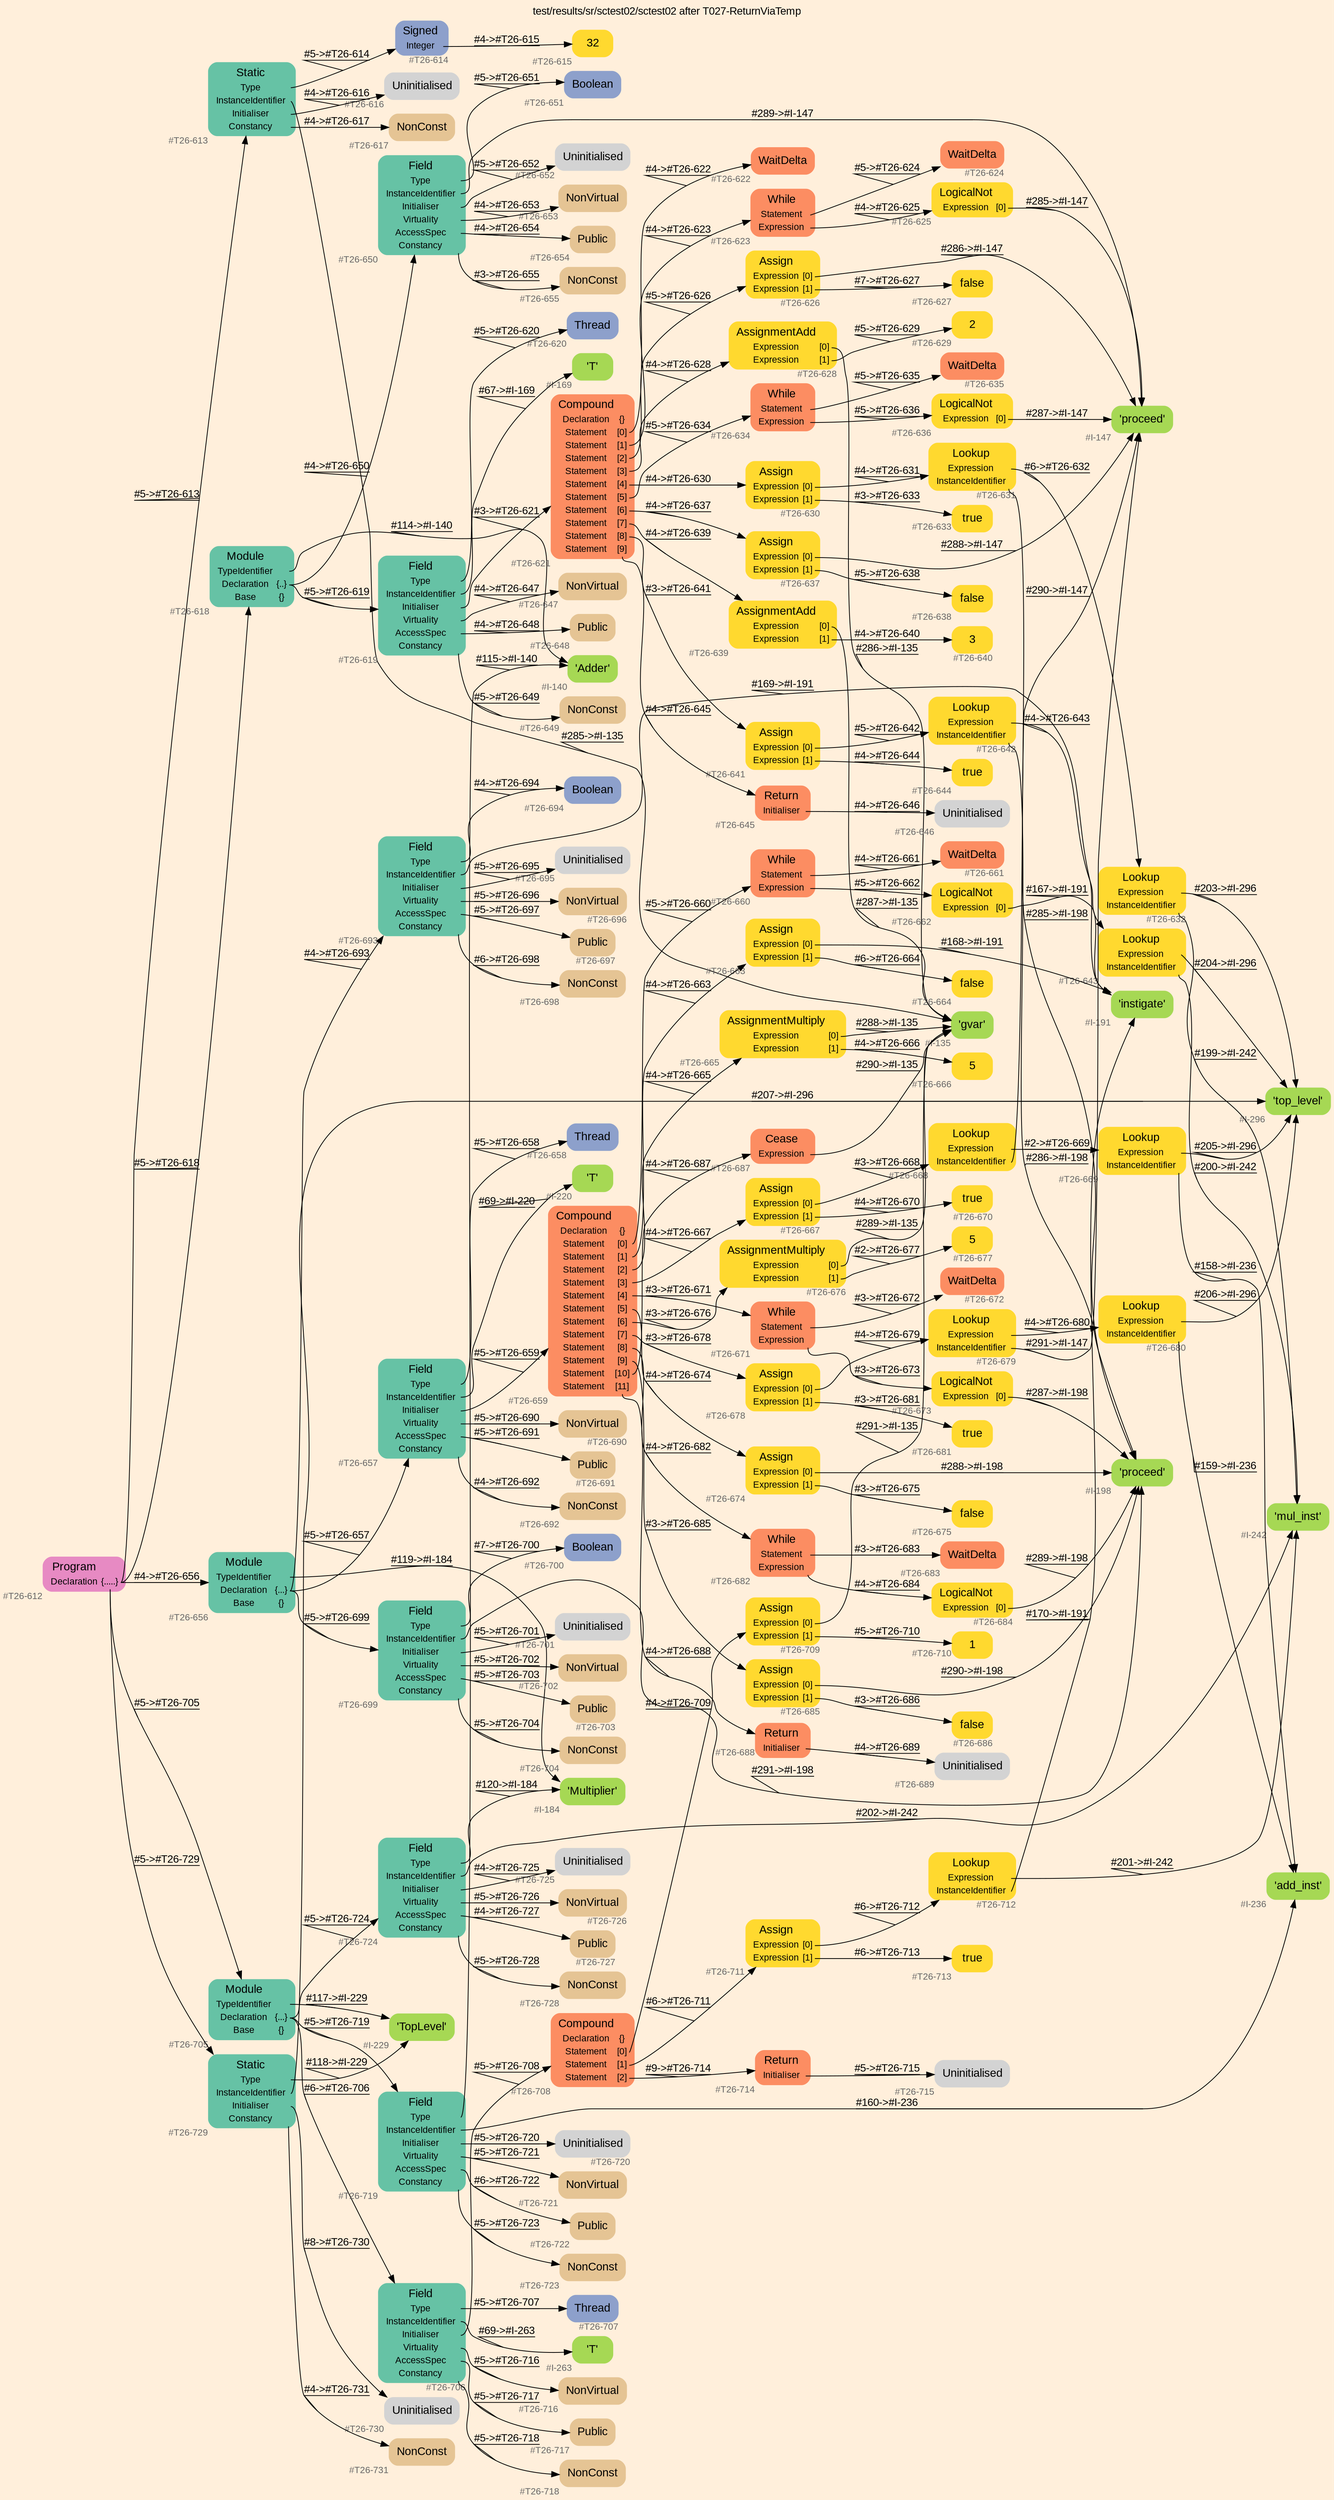 digraph "test/results/sr/sctest02/sctest02 after T027-ReturnViaTemp" {
label = "test/results/sr/sctest02/sctest02 after T027-ReturnViaTemp"
labelloc = t
graph [
    rankdir = "LR"
    ranksep = 0.3
    bgcolor = antiquewhite1
    color = black
    fontcolor = black
    fontname = "Arial"
];
node [
    fontname = "Arial"
];
edge [
    fontname = "Arial"
];

// -------------------- node figure --------------------
// -------- block #T26-612 ----------
"#T26-612" [
    fillcolor = "/set28/4"
    xlabel = "#T26-612"
    fontsize = "12"
    fontcolor = grey40
    shape = "plaintext"
    label = <<TABLE BORDER="0" CELLBORDER="0" CELLSPACING="0">
     <TR><TD><FONT COLOR="black" POINT-SIZE="15">Program</FONT></TD></TR>
     <TR><TD><FONT COLOR="black" POINT-SIZE="12">Declaration</FONT></TD><TD PORT="port0"><FONT COLOR="black" POINT-SIZE="12">{.....}</FONT></TD></TR>
    </TABLE>>
    style = "rounded,filled"
];

// -------- block #T26-613 ----------
"#T26-613" [
    fillcolor = "/set28/1"
    xlabel = "#T26-613"
    fontsize = "12"
    fontcolor = grey40
    shape = "plaintext"
    label = <<TABLE BORDER="0" CELLBORDER="0" CELLSPACING="0">
     <TR><TD><FONT COLOR="black" POINT-SIZE="15">Static</FONT></TD></TR>
     <TR><TD><FONT COLOR="black" POINT-SIZE="12">Type</FONT></TD><TD PORT="port0"></TD></TR>
     <TR><TD><FONT COLOR="black" POINT-SIZE="12">InstanceIdentifier</FONT></TD><TD PORT="port1"></TD></TR>
     <TR><TD><FONT COLOR="black" POINT-SIZE="12">Initialiser</FONT></TD><TD PORT="port2"></TD></TR>
     <TR><TD><FONT COLOR="black" POINT-SIZE="12">Constancy</FONT></TD><TD PORT="port3"></TD></TR>
    </TABLE>>
    style = "rounded,filled"
];

// -------- block #T26-614 ----------
"#T26-614" [
    fillcolor = "/set28/3"
    xlabel = "#T26-614"
    fontsize = "12"
    fontcolor = grey40
    shape = "plaintext"
    label = <<TABLE BORDER="0" CELLBORDER="0" CELLSPACING="0">
     <TR><TD><FONT COLOR="black" POINT-SIZE="15">Signed</FONT></TD></TR>
     <TR><TD><FONT COLOR="black" POINT-SIZE="12">Integer</FONT></TD><TD PORT="port0"></TD></TR>
    </TABLE>>
    style = "rounded,filled"
];

// -------- block #T26-615 ----------
"#T26-615" [
    fillcolor = "/set28/6"
    xlabel = "#T26-615"
    fontsize = "12"
    fontcolor = grey40
    shape = "plaintext"
    label = <<TABLE BORDER="0" CELLBORDER="0" CELLSPACING="0">
     <TR><TD><FONT COLOR="black" POINT-SIZE="15">32</FONT></TD></TR>
    </TABLE>>
    style = "rounded,filled"
];

// -------- block #I-135 ----------
"#I-135" [
    fillcolor = "/set28/5"
    xlabel = "#I-135"
    fontsize = "12"
    fontcolor = grey40
    shape = "plaintext"
    label = <<TABLE BORDER="0" CELLBORDER="0" CELLSPACING="0">
     <TR><TD><FONT COLOR="black" POINT-SIZE="15">'gvar'</FONT></TD></TR>
    </TABLE>>
    style = "rounded,filled"
];

// -------- block #T26-616 ----------
"#T26-616" [
    xlabel = "#T26-616"
    fontsize = "12"
    fontcolor = grey40
    shape = "plaintext"
    label = <<TABLE BORDER="0" CELLBORDER="0" CELLSPACING="0">
     <TR><TD><FONT COLOR="black" POINT-SIZE="15">Uninitialised</FONT></TD></TR>
    </TABLE>>
    style = "rounded,filled"
];

// -------- block #T26-617 ----------
"#T26-617" [
    fillcolor = "/set28/7"
    xlabel = "#T26-617"
    fontsize = "12"
    fontcolor = grey40
    shape = "plaintext"
    label = <<TABLE BORDER="0" CELLBORDER="0" CELLSPACING="0">
     <TR><TD><FONT COLOR="black" POINT-SIZE="15">NonConst</FONT></TD></TR>
    </TABLE>>
    style = "rounded,filled"
];

// -------- block #T26-618 ----------
"#T26-618" [
    fillcolor = "/set28/1"
    xlabel = "#T26-618"
    fontsize = "12"
    fontcolor = grey40
    shape = "plaintext"
    label = <<TABLE BORDER="0" CELLBORDER="0" CELLSPACING="0">
     <TR><TD><FONT COLOR="black" POINT-SIZE="15">Module</FONT></TD></TR>
     <TR><TD><FONT COLOR="black" POINT-SIZE="12">TypeIdentifier</FONT></TD><TD PORT="port0"></TD></TR>
     <TR><TD><FONT COLOR="black" POINT-SIZE="12">Declaration</FONT></TD><TD PORT="port1"><FONT COLOR="black" POINT-SIZE="12">{..}</FONT></TD></TR>
     <TR><TD><FONT COLOR="black" POINT-SIZE="12">Base</FONT></TD><TD PORT="port2"><FONT COLOR="black" POINT-SIZE="12">{}</FONT></TD></TR>
    </TABLE>>
    style = "rounded,filled"
];

// -------- block #I-140 ----------
"#I-140" [
    fillcolor = "/set28/5"
    xlabel = "#I-140"
    fontsize = "12"
    fontcolor = grey40
    shape = "plaintext"
    label = <<TABLE BORDER="0" CELLBORDER="0" CELLSPACING="0">
     <TR><TD><FONT COLOR="black" POINT-SIZE="15">'Adder'</FONT></TD></TR>
    </TABLE>>
    style = "rounded,filled"
];

// -------- block #T26-619 ----------
"#T26-619" [
    fillcolor = "/set28/1"
    xlabel = "#T26-619"
    fontsize = "12"
    fontcolor = grey40
    shape = "plaintext"
    label = <<TABLE BORDER="0" CELLBORDER="0" CELLSPACING="0">
     <TR><TD><FONT COLOR="black" POINT-SIZE="15">Field</FONT></TD></TR>
     <TR><TD><FONT COLOR="black" POINT-SIZE="12">Type</FONT></TD><TD PORT="port0"></TD></TR>
     <TR><TD><FONT COLOR="black" POINT-SIZE="12">InstanceIdentifier</FONT></TD><TD PORT="port1"></TD></TR>
     <TR><TD><FONT COLOR="black" POINT-SIZE="12">Initialiser</FONT></TD><TD PORT="port2"></TD></TR>
     <TR><TD><FONT COLOR="black" POINT-SIZE="12">Virtuality</FONT></TD><TD PORT="port3"></TD></TR>
     <TR><TD><FONT COLOR="black" POINT-SIZE="12">AccessSpec</FONT></TD><TD PORT="port4"></TD></TR>
     <TR><TD><FONT COLOR="black" POINT-SIZE="12">Constancy</FONT></TD><TD PORT="port5"></TD></TR>
    </TABLE>>
    style = "rounded,filled"
];

// -------- block #T26-620 ----------
"#T26-620" [
    fillcolor = "/set28/3"
    xlabel = "#T26-620"
    fontsize = "12"
    fontcolor = grey40
    shape = "plaintext"
    label = <<TABLE BORDER="0" CELLBORDER="0" CELLSPACING="0">
     <TR><TD><FONT COLOR="black" POINT-SIZE="15">Thread</FONT></TD></TR>
    </TABLE>>
    style = "rounded,filled"
];

// -------- block #I-169 ----------
"#I-169" [
    fillcolor = "/set28/5"
    xlabel = "#I-169"
    fontsize = "12"
    fontcolor = grey40
    shape = "plaintext"
    label = <<TABLE BORDER="0" CELLBORDER="0" CELLSPACING="0">
     <TR><TD><FONT COLOR="black" POINT-SIZE="15">'T'</FONT></TD></TR>
    </TABLE>>
    style = "rounded,filled"
];

// -------- block #T26-621 ----------
"#T26-621" [
    fillcolor = "/set28/2"
    xlabel = "#T26-621"
    fontsize = "12"
    fontcolor = grey40
    shape = "plaintext"
    label = <<TABLE BORDER="0" CELLBORDER="0" CELLSPACING="0">
     <TR><TD><FONT COLOR="black" POINT-SIZE="15">Compound</FONT></TD></TR>
     <TR><TD><FONT COLOR="black" POINT-SIZE="12">Declaration</FONT></TD><TD PORT="port0"><FONT COLOR="black" POINT-SIZE="12">{}</FONT></TD></TR>
     <TR><TD><FONT COLOR="black" POINT-SIZE="12">Statement</FONT></TD><TD PORT="port1"><FONT COLOR="black" POINT-SIZE="12">[0]</FONT></TD></TR>
     <TR><TD><FONT COLOR="black" POINT-SIZE="12">Statement</FONT></TD><TD PORT="port2"><FONT COLOR="black" POINT-SIZE="12">[1]</FONT></TD></TR>
     <TR><TD><FONT COLOR="black" POINT-SIZE="12">Statement</FONT></TD><TD PORT="port3"><FONT COLOR="black" POINT-SIZE="12">[2]</FONT></TD></TR>
     <TR><TD><FONT COLOR="black" POINT-SIZE="12">Statement</FONT></TD><TD PORT="port4"><FONT COLOR="black" POINT-SIZE="12">[3]</FONT></TD></TR>
     <TR><TD><FONT COLOR="black" POINT-SIZE="12">Statement</FONT></TD><TD PORT="port5"><FONT COLOR="black" POINT-SIZE="12">[4]</FONT></TD></TR>
     <TR><TD><FONT COLOR="black" POINT-SIZE="12">Statement</FONT></TD><TD PORT="port6"><FONT COLOR="black" POINT-SIZE="12">[5]</FONT></TD></TR>
     <TR><TD><FONT COLOR="black" POINT-SIZE="12">Statement</FONT></TD><TD PORT="port7"><FONT COLOR="black" POINT-SIZE="12">[6]</FONT></TD></TR>
     <TR><TD><FONT COLOR="black" POINT-SIZE="12">Statement</FONT></TD><TD PORT="port8"><FONT COLOR="black" POINT-SIZE="12">[7]</FONT></TD></TR>
     <TR><TD><FONT COLOR="black" POINT-SIZE="12">Statement</FONT></TD><TD PORT="port9"><FONT COLOR="black" POINT-SIZE="12">[8]</FONT></TD></TR>
     <TR><TD><FONT COLOR="black" POINT-SIZE="12">Statement</FONT></TD><TD PORT="port10"><FONT COLOR="black" POINT-SIZE="12">[9]</FONT></TD></TR>
    </TABLE>>
    style = "rounded,filled"
];

// -------- block #T26-622 ----------
"#T26-622" [
    fillcolor = "/set28/2"
    xlabel = "#T26-622"
    fontsize = "12"
    fontcolor = grey40
    shape = "plaintext"
    label = <<TABLE BORDER="0" CELLBORDER="0" CELLSPACING="0">
     <TR><TD><FONT COLOR="black" POINT-SIZE="15">WaitDelta</FONT></TD></TR>
    </TABLE>>
    style = "rounded,filled"
];

// -------- block #T26-623 ----------
"#T26-623" [
    fillcolor = "/set28/2"
    xlabel = "#T26-623"
    fontsize = "12"
    fontcolor = grey40
    shape = "plaintext"
    label = <<TABLE BORDER="0" CELLBORDER="0" CELLSPACING="0">
     <TR><TD><FONT COLOR="black" POINT-SIZE="15">While</FONT></TD></TR>
     <TR><TD><FONT COLOR="black" POINT-SIZE="12">Statement</FONT></TD><TD PORT="port0"></TD></TR>
     <TR><TD><FONT COLOR="black" POINT-SIZE="12">Expression</FONT></TD><TD PORT="port1"></TD></TR>
    </TABLE>>
    style = "rounded,filled"
];

// -------- block #T26-624 ----------
"#T26-624" [
    fillcolor = "/set28/2"
    xlabel = "#T26-624"
    fontsize = "12"
    fontcolor = grey40
    shape = "plaintext"
    label = <<TABLE BORDER="0" CELLBORDER="0" CELLSPACING="0">
     <TR><TD><FONT COLOR="black" POINT-SIZE="15">WaitDelta</FONT></TD></TR>
    </TABLE>>
    style = "rounded,filled"
];

// -------- block #T26-625 ----------
"#T26-625" [
    fillcolor = "/set28/6"
    xlabel = "#T26-625"
    fontsize = "12"
    fontcolor = grey40
    shape = "plaintext"
    label = <<TABLE BORDER="0" CELLBORDER="0" CELLSPACING="0">
     <TR><TD><FONT COLOR="black" POINT-SIZE="15">LogicalNot</FONT></TD></TR>
     <TR><TD><FONT COLOR="black" POINT-SIZE="12">Expression</FONT></TD><TD PORT="port0"><FONT COLOR="black" POINT-SIZE="12">[0]</FONT></TD></TR>
    </TABLE>>
    style = "rounded,filled"
];

// -------- block #I-147 ----------
"#I-147" [
    fillcolor = "/set28/5"
    xlabel = "#I-147"
    fontsize = "12"
    fontcolor = grey40
    shape = "plaintext"
    label = <<TABLE BORDER="0" CELLBORDER="0" CELLSPACING="0">
     <TR><TD><FONT COLOR="black" POINT-SIZE="15">'proceed'</FONT></TD></TR>
    </TABLE>>
    style = "rounded,filled"
];

// -------- block #T26-626 ----------
"#T26-626" [
    fillcolor = "/set28/6"
    xlabel = "#T26-626"
    fontsize = "12"
    fontcolor = grey40
    shape = "plaintext"
    label = <<TABLE BORDER="0" CELLBORDER="0" CELLSPACING="0">
     <TR><TD><FONT COLOR="black" POINT-SIZE="15">Assign</FONT></TD></TR>
     <TR><TD><FONT COLOR="black" POINT-SIZE="12">Expression</FONT></TD><TD PORT="port0"><FONT COLOR="black" POINT-SIZE="12">[0]</FONT></TD></TR>
     <TR><TD><FONT COLOR="black" POINT-SIZE="12">Expression</FONT></TD><TD PORT="port1"><FONT COLOR="black" POINT-SIZE="12">[1]</FONT></TD></TR>
    </TABLE>>
    style = "rounded,filled"
];

// -------- block #T26-627 ----------
"#T26-627" [
    fillcolor = "/set28/6"
    xlabel = "#T26-627"
    fontsize = "12"
    fontcolor = grey40
    shape = "plaintext"
    label = <<TABLE BORDER="0" CELLBORDER="0" CELLSPACING="0">
     <TR><TD><FONT COLOR="black" POINT-SIZE="15">false</FONT></TD></TR>
    </TABLE>>
    style = "rounded,filled"
];

// -------- block #T26-628 ----------
"#T26-628" [
    fillcolor = "/set28/6"
    xlabel = "#T26-628"
    fontsize = "12"
    fontcolor = grey40
    shape = "plaintext"
    label = <<TABLE BORDER="0" CELLBORDER="0" CELLSPACING="0">
     <TR><TD><FONT COLOR="black" POINT-SIZE="15">AssignmentAdd</FONT></TD></TR>
     <TR><TD><FONT COLOR="black" POINT-SIZE="12">Expression</FONT></TD><TD PORT="port0"><FONT COLOR="black" POINT-SIZE="12">[0]</FONT></TD></TR>
     <TR><TD><FONT COLOR="black" POINT-SIZE="12">Expression</FONT></TD><TD PORT="port1"><FONT COLOR="black" POINT-SIZE="12">[1]</FONT></TD></TR>
    </TABLE>>
    style = "rounded,filled"
];

// -------- block #T26-629 ----------
"#T26-629" [
    fillcolor = "/set28/6"
    xlabel = "#T26-629"
    fontsize = "12"
    fontcolor = grey40
    shape = "plaintext"
    label = <<TABLE BORDER="0" CELLBORDER="0" CELLSPACING="0">
     <TR><TD><FONT COLOR="black" POINT-SIZE="15">2</FONT></TD></TR>
    </TABLE>>
    style = "rounded,filled"
];

// -------- block #T26-630 ----------
"#T26-630" [
    fillcolor = "/set28/6"
    xlabel = "#T26-630"
    fontsize = "12"
    fontcolor = grey40
    shape = "plaintext"
    label = <<TABLE BORDER="0" CELLBORDER="0" CELLSPACING="0">
     <TR><TD><FONT COLOR="black" POINT-SIZE="15">Assign</FONT></TD></TR>
     <TR><TD><FONT COLOR="black" POINT-SIZE="12">Expression</FONT></TD><TD PORT="port0"><FONT COLOR="black" POINT-SIZE="12">[0]</FONT></TD></TR>
     <TR><TD><FONT COLOR="black" POINT-SIZE="12">Expression</FONT></TD><TD PORT="port1"><FONT COLOR="black" POINT-SIZE="12">[1]</FONT></TD></TR>
    </TABLE>>
    style = "rounded,filled"
];

// -------- block #T26-631 ----------
"#T26-631" [
    fillcolor = "/set28/6"
    xlabel = "#T26-631"
    fontsize = "12"
    fontcolor = grey40
    shape = "plaintext"
    label = <<TABLE BORDER="0" CELLBORDER="0" CELLSPACING="0">
     <TR><TD><FONT COLOR="black" POINT-SIZE="15">Lookup</FONT></TD></TR>
     <TR><TD><FONT COLOR="black" POINT-SIZE="12">Expression</FONT></TD><TD PORT="port0"></TD></TR>
     <TR><TD><FONT COLOR="black" POINT-SIZE="12">InstanceIdentifier</FONT></TD><TD PORT="port1"></TD></TR>
    </TABLE>>
    style = "rounded,filled"
];

// -------- block #T26-632 ----------
"#T26-632" [
    fillcolor = "/set28/6"
    xlabel = "#T26-632"
    fontsize = "12"
    fontcolor = grey40
    shape = "plaintext"
    label = <<TABLE BORDER="0" CELLBORDER="0" CELLSPACING="0">
     <TR><TD><FONT COLOR="black" POINT-SIZE="15">Lookup</FONT></TD></TR>
     <TR><TD><FONT COLOR="black" POINT-SIZE="12">Expression</FONT></TD><TD PORT="port0"></TD></TR>
     <TR><TD><FONT COLOR="black" POINT-SIZE="12">InstanceIdentifier</FONT></TD><TD PORT="port1"></TD></TR>
    </TABLE>>
    style = "rounded,filled"
];

// -------- block #I-296 ----------
"#I-296" [
    fillcolor = "/set28/5"
    xlabel = "#I-296"
    fontsize = "12"
    fontcolor = grey40
    shape = "plaintext"
    label = <<TABLE BORDER="0" CELLBORDER="0" CELLSPACING="0">
     <TR><TD><FONT COLOR="black" POINT-SIZE="15">'top_level'</FONT></TD></TR>
    </TABLE>>
    style = "rounded,filled"
];

// -------- block #I-242 ----------
"#I-242" [
    fillcolor = "/set28/5"
    xlabel = "#I-242"
    fontsize = "12"
    fontcolor = grey40
    shape = "plaintext"
    label = <<TABLE BORDER="0" CELLBORDER="0" CELLSPACING="0">
     <TR><TD><FONT COLOR="black" POINT-SIZE="15">'mul_inst'</FONT></TD></TR>
    </TABLE>>
    style = "rounded,filled"
];

// -------- block #I-198 ----------
"#I-198" [
    fillcolor = "/set28/5"
    xlabel = "#I-198"
    fontsize = "12"
    fontcolor = grey40
    shape = "plaintext"
    label = <<TABLE BORDER="0" CELLBORDER="0" CELLSPACING="0">
     <TR><TD><FONT COLOR="black" POINT-SIZE="15">'proceed'</FONT></TD></TR>
    </TABLE>>
    style = "rounded,filled"
];

// -------- block #T26-633 ----------
"#T26-633" [
    fillcolor = "/set28/6"
    xlabel = "#T26-633"
    fontsize = "12"
    fontcolor = grey40
    shape = "plaintext"
    label = <<TABLE BORDER="0" CELLBORDER="0" CELLSPACING="0">
     <TR><TD><FONT COLOR="black" POINT-SIZE="15">true</FONT></TD></TR>
    </TABLE>>
    style = "rounded,filled"
];

// -------- block #T26-634 ----------
"#T26-634" [
    fillcolor = "/set28/2"
    xlabel = "#T26-634"
    fontsize = "12"
    fontcolor = grey40
    shape = "plaintext"
    label = <<TABLE BORDER="0" CELLBORDER="0" CELLSPACING="0">
     <TR><TD><FONT COLOR="black" POINT-SIZE="15">While</FONT></TD></TR>
     <TR><TD><FONT COLOR="black" POINT-SIZE="12">Statement</FONT></TD><TD PORT="port0"></TD></TR>
     <TR><TD><FONT COLOR="black" POINT-SIZE="12">Expression</FONT></TD><TD PORT="port1"></TD></TR>
    </TABLE>>
    style = "rounded,filled"
];

// -------- block #T26-635 ----------
"#T26-635" [
    fillcolor = "/set28/2"
    xlabel = "#T26-635"
    fontsize = "12"
    fontcolor = grey40
    shape = "plaintext"
    label = <<TABLE BORDER="0" CELLBORDER="0" CELLSPACING="0">
     <TR><TD><FONT COLOR="black" POINT-SIZE="15">WaitDelta</FONT></TD></TR>
    </TABLE>>
    style = "rounded,filled"
];

// -------- block #T26-636 ----------
"#T26-636" [
    fillcolor = "/set28/6"
    xlabel = "#T26-636"
    fontsize = "12"
    fontcolor = grey40
    shape = "plaintext"
    label = <<TABLE BORDER="0" CELLBORDER="0" CELLSPACING="0">
     <TR><TD><FONT COLOR="black" POINT-SIZE="15">LogicalNot</FONT></TD></TR>
     <TR><TD><FONT COLOR="black" POINT-SIZE="12">Expression</FONT></TD><TD PORT="port0"><FONT COLOR="black" POINT-SIZE="12">[0]</FONT></TD></TR>
    </TABLE>>
    style = "rounded,filled"
];

// -------- block #T26-637 ----------
"#T26-637" [
    fillcolor = "/set28/6"
    xlabel = "#T26-637"
    fontsize = "12"
    fontcolor = grey40
    shape = "plaintext"
    label = <<TABLE BORDER="0" CELLBORDER="0" CELLSPACING="0">
     <TR><TD><FONT COLOR="black" POINT-SIZE="15">Assign</FONT></TD></TR>
     <TR><TD><FONT COLOR="black" POINT-SIZE="12">Expression</FONT></TD><TD PORT="port0"><FONT COLOR="black" POINT-SIZE="12">[0]</FONT></TD></TR>
     <TR><TD><FONT COLOR="black" POINT-SIZE="12">Expression</FONT></TD><TD PORT="port1"><FONT COLOR="black" POINT-SIZE="12">[1]</FONT></TD></TR>
    </TABLE>>
    style = "rounded,filled"
];

// -------- block #T26-638 ----------
"#T26-638" [
    fillcolor = "/set28/6"
    xlabel = "#T26-638"
    fontsize = "12"
    fontcolor = grey40
    shape = "plaintext"
    label = <<TABLE BORDER="0" CELLBORDER="0" CELLSPACING="0">
     <TR><TD><FONT COLOR="black" POINT-SIZE="15">false</FONT></TD></TR>
    </TABLE>>
    style = "rounded,filled"
];

// -------- block #T26-639 ----------
"#T26-639" [
    fillcolor = "/set28/6"
    xlabel = "#T26-639"
    fontsize = "12"
    fontcolor = grey40
    shape = "plaintext"
    label = <<TABLE BORDER="0" CELLBORDER="0" CELLSPACING="0">
     <TR><TD><FONT COLOR="black" POINT-SIZE="15">AssignmentAdd</FONT></TD></TR>
     <TR><TD><FONT COLOR="black" POINT-SIZE="12">Expression</FONT></TD><TD PORT="port0"><FONT COLOR="black" POINT-SIZE="12">[0]</FONT></TD></TR>
     <TR><TD><FONT COLOR="black" POINT-SIZE="12">Expression</FONT></TD><TD PORT="port1"><FONT COLOR="black" POINT-SIZE="12">[1]</FONT></TD></TR>
    </TABLE>>
    style = "rounded,filled"
];

// -------- block #T26-640 ----------
"#T26-640" [
    fillcolor = "/set28/6"
    xlabel = "#T26-640"
    fontsize = "12"
    fontcolor = grey40
    shape = "plaintext"
    label = <<TABLE BORDER="0" CELLBORDER="0" CELLSPACING="0">
     <TR><TD><FONT COLOR="black" POINT-SIZE="15">3</FONT></TD></TR>
    </TABLE>>
    style = "rounded,filled"
];

// -------- block #T26-641 ----------
"#T26-641" [
    fillcolor = "/set28/6"
    xlabel = "#T26-641"
    fontsize = "12"
    fontcolor = grey40
    shape = "plaintext"
    label = <<TABLE BORDER="0" CELLBORDER="0" CELLSPACING="0">
     <TR><TD><FONT COLOR="black" POINT-SIZE="15">Assign</FONT></TD></TR>
     <TR><TD><FONT COLOR="black" POINT-SIZE="12">Expression</FONT></TD><TD PORT="port0"><FONT COLOR="black" POINT-SIZE="12">[0]</FONT></TD></TR>
     <TR><TD><FONT COLOR="black" POINT-SIZE="12">Expression</FONT></TD><TD PORT="port1"><FONT COLOR="black" POINT-SIZE="12">[1]</FONT></TD></TR>
    </TABLE>>
    style = "rounded,filled"
];

// -------- block #T26-642 ----------
"#T26-642" [
    fillcolor = "/set28/6"
    xlabel = "#T26-642"
    fontsize = "12"
    fontcolor = grey40
    shape = "plaintext"
    label = <<TABLE BORDER="0" CELLBORDER="0" CELLSPACING="0">
     <TR><TD><FONT COLOR="black" POINT-SIZE="15">Lookup</FONT></TD></TR>
     <TR><TD><FONT COLOR="black" POINT-SIZE="12">Expression</FONT></TD><TD PORT="port0"></TD></TR>
     <TR><TD><FONT COLOR="black" POINT-SIZE="12">InstanceIdentifier</FONT></TD><TD PORT="port1"></TD></TR>
    </TABLE>>
    style = "rounded,filled"
];

// -------- block #T26-643 ----------
"#T26-643" [
    fillcolor = "/set28/6"
    xlabel = "#T26-643"
    fontsize = "12"
    fontcolor = grey40
    shape = "plaintext"
    label = <<TABLE BORDER="0" CELLBORDER="0" CELLSPACING="0">
     <TR><TD><FONT COLOR="black" POINT-SIZE="15">Lookup</FONT></TD></TR>
     <TR><TD><FONT COLOR="black" POINT-SIZE="12">Expression</FONT></TD><TD PORT="port0"></TD></TR>
     <TR><TD><FONT COLOR="black" POINT-SIZE="12">InstanceIdentifier</FONT></TD><TD PORT="port1"></TD></TR>
    </TABLE>>
    style = "rounded,filled"
];

// -------- block #T26-644 ----------
"#T26-644" [
    fillcolor = "/set28/6"
    xlabel = "#T26-644"
    fontsize = "12"
    fontcolor = grey40
    shape = "plaintext"
    label = <<TABLE BORDER="0" CELLBORDER="0" CELLSPACING="0">
     <TR><TD><FONT COLOR="black" POINT-SIZE="15">true</FONT></TD></TR>
    </TABLE>>
    style = "rounded,filled"
];

// -------- block #T26-645 ----------
"#T26-645" [
    fillcolor = "/set28/2"
    xlabel = "#T26-645"
    fontsize = "12"
    fontcolor = grey40
    shape = "plaintext"
    label = <<TABLE BORDER="0" CELLBORDER="0" CELLSPACING="0">
     <TR><TD><FONT COLOR="black" POINT-SIZE="15">Return</FONT></TD></TR>
     <TR><TD><FONT COLOR="black" POINT-SIZE="12">Initialiser</FONT></TD><TD PORT="port0"></TD></TR>
    </TABLE>>
    style = "rounded,filled"
];

// -------- block #T26-646 ----------
"#T26-646" [
    xlabel = "#T26-646"
    fontsize = "12"
    fontcolor = grey40
    shape = "plaintext"
    label = <<TABLE BORDER="0" CELLBORDER="0" CELLSPACING="0">
     <TR><TD><FONT COLOR="black" POINT-SIZE="15">Uninitialised</FONT></TD></TR>
    </TABLE>>
    style = "rounded,filled"
];

// -------- block #T26-647 ----------
"#T26-647" [
    fillcolor = "/set28/7"
    xlabel = "#T26-647"
    fontsize = "12"
    fontcolor = grey40
    shape = "plaintext"
    label = <<TABLE BORDER="0" CELLBORDER="0" CELLSPACING="0">
     <TR><TD><FONT COLOR="black" POINT-SIZE="15">NonVirtual</FONT></TD></TR>
    </TABLE>>
    style = "rounded,filled"
];

// -------- block #T26-648 ----------
"#T26-648" [
    fillcolor = "/set28/7"
    xlabel = "#T26-648"
    fontsize = "12"
    fontcolor = grey40
    shape = "plaintext"
    label = <<TABLE BORDER="0" CELLBORDER="0" CELLSPACING="0">
     <TR><TD><FONT COLOR="black" POINT-SIZE="15">Public</FONT></TD></TR>
    </TABLE>>
    style = "rounded,filled"
];

// -------- block #T26-649 ----------
"#T26-649" [
    fillcolor = "/set28/7"
    xlabel = "#T26-649"
    fontsize = "12"
    fontcolor = grey40
    shape = "plaintext"
    label = <<TABLE BORDER="0" CELLBORDER="0" CELLSPACING="0">
     <TR><TD><FONT COLOR="black" POINT-SIZE="15">NonConst</FONT></TD></TR>
    </TABLE>>
    style = "rounded,filled"
];

// -------- block #T26-650 ----------
"#T26-650" [
    fillcolor = "/set28/1"
    xlabel = "#T26-650"
    fontsize = "12"
    fontcolor = grey40
    shape = "plaintext"
    label = <<TABLE BORDER="0" CELLBORDER="0" CELLSPACING="0">
     <TR><TD><FONT COLOR="black" POINT-SIZE="15">Field</FONT></TD></TR>
     <TR><TD><FONT COLOR="black" POINT-SIZE="12">Type</FONT></TD><TD PORT="port0"></TD></TR>
     <TR><TD><FONT COLOR="black" POINT-SIZE="12">InstanceIdentifier</FONT></TD><TD PORT="port1"></TD></TR>
     <TR><TD><FONT COLOR="black" POINT-SIZE="12">Initialiser</FONT></TD><TD PORT="port2"></TD></TR>
     <TR><TD><FONT COLOR="black" POINT-SIZE="12">Virtuality</FONT></TD><TD PORT="port3"></TD></TR>
     <TR><TD><FONT COLOR="black" POINT-SIZE="12">AccessSpec</FONT></TD><TD PORT="port4"></TD></TR>
     <TR><TD><FONT COLOR="black" POINT-SIZE="12">Constancy</FONT></TD><TD PORT="port5"></TD></TR>
    </TABLE>>
    style = "rounded,filled"
];

// -------- block #T26-651 ----------
"#T26-651" [
    fillcolor = "/set28/3"
    xlabel = "#T26-651"
    fontsize = "12"
    fontcolor = grey40
    shape = "plaintext"
    label = <<TABLE BORDER="0" CELLBORDER="0" CELLSPACING="0">
     <TR><TD><FONT COLOR="black" POINT-SIZE="15">Boolean</FONT></TD></TR>
    </TABLE>>
    style = "rounded,filled"
];

// -------- block #T26-652 ----------
"#T26-652" [
    xlabel = "#T26-652"
    fontsize = "12"
    fontcolor = grey40
    shape = "plaintext"
    label = <<TABLE BORDER="0" CELLBORDER="0" CELLSPACING="0">
     <TR><TD><FONT COLOR="black" POINT-SIZE="15">Uninitialised</FONT></TD></TR>
    </TABLE>>
    style = "rounded,filled"
];

// -------- block #T26-653 ----------
"#T26-653" [
    fillcolor = "/set28/7"
    xlabel = "#T26-653"
    fontsize = "12"
    fontcolor = grey40
    shape = "plaintext"
    label = <<TABLE BORDER="0" CELLBORDER="0" CELLSPACING="0">
     <TR><TD><FONT COLOR="black" POINT-SIZE="15">NonVirtual</FONT></TD></TR>
    </TABLE>>
    style = "rounded,filled"
];

// -------- block #T26-654 ----------
"#T26-654" [
    fillcolor = "/set28/7"
    xlabel = "#T26-654"
    fontsize = "12"
    fontcolor = grey40
    shape = "plaintext"
    label = <<TABLE BORDER="0" CELLBORDER="0" CELLSPACING="0">
     <TR><TD><FONT COLOR="black" POINT-SIZE="15">Public</FONT></TD></TR>
    </TABLE>>
    style = "rounded,filled"
];

// -------- block #T26-655 ----------
"#T26-655" [
    fillcolor = "/set28/7"
    xlabel = "#T26-655"
    fontsize = "12"
    fontcolor = grey40
    shape = "plaintext"
    label = <<TABLE BORDER="0" CELLBORDER="0" CELLSPACING="0">
     <TR><TD><FONT COLOR="black" POINT-SIZE="15">NonConst</FONT></TD></TR>
    </TABLE>>
    style = "rounded,filled"
];

// -------- block #T26-656 ----------
"#T26-656" [
    fillcolor = "/set28/1"
    xlabel = "#T26-656"
    fontsize = "12"
    fontcolor = grey40
    shape = "plaintext"
    label = <<TABLE BORDER="0" CELLBORDER="0" CELLSPACING="0">
     <TR><TD><FONT COLOR="black" POINT-SIZE="15">Module</FONT></TD></TR>
     <TR><TD><FONT COLOR="black" POINT-SIZE="12">TypeIdentifier</FONT></TD><TD PORT="port0"></TD></TR>
     <TR><TD><FONT COLOR="black" POINT-SIZE="12">Declaration</FONT></TD><TD PORT="port1"><FONT COLOR="black" POINT-SIZE="12">{...}</FONT></TD></TR>
     <TR><TD><FONT COLOR="black" POINT-SIZE="12">Base</FONT></TD><TD PORT="port2"><FONT COLOR="black" POINT-SIZE="12">{}</FONT></TD></TR>
    </TABLE>>
    style = "rounded,filled"
];

// -------- block #I-184 ----------
"#I-184" [
    fillcolor = "/set28/5"
    xlabel = "#I-184"
    fontsize = "12"
    fontcolor = grey40
    shape = "plaintext"
    label = <<TABLE BORDER="0" CELLBORDER="0" CELLSPACING="0">
     <TR><TD><FONT COLOR="black" POINT-SIZE="15">'Multiplier'</FONT></TD></TR>
    </TABLE>>
    style = "rounded,filled"
];

// -------- block #T26-657 ----------
"#T26-657" [
    fillcolor = "/set28/1"
    xlabel = "#T26-657"
    fontsize = "12"
    fontcolor = grey40
    shape = "plaintext"
    label = <<TABLE BORDER="0" CELLBORDER="0" CELLSPACING="0">
     <TR><TD><FONT COLOR="black" POINT-SIZE="15">Field</FONT></TD></TR>
     <TR><TD><FONT COLOR="black" POINT-SIZE="12">Type</FONT></TD><TD PORT="port0"></TD></TR>
     <TR><TD><FONT COLOR="black" POINT-SIZE="12">InstanceIdentifier</FONT></TD><TD PORT="port1"></TD></TR>
     <TR><TD><FONT COLOR="black" POINT-SIZE="12">Initialiser</FONT></TD><TD PORT="port2"></TD></TR>
     <TR><TD><FONT COLOR="black" POINT-SIZE="12">Virtuality</FONT></TD><TD PORT="port3"></TD></TR>
     <TR><TD><FONT COLOR="black" POINT-SIZE="12">AccessSpec</FONT></TD><TD PORT="port4"></TD></TR>
     <TR><TD><FONT COLOR="black" POINT-SIZE="12">Constancy</FONT></TD><TD PORT="port5"></TD></TR>
    </TABLE>>
    style = "rounded,filled"
];

// -------- block #T26-658 ----------
"#T26-658" [
    fillcolor = "/set28/3"
    xlabel = "#T26-658"
    fontsize = "12"
    fontcolor = grey40
    shape = "plaintext"
    label = <<TABLE BORDER="0" CELLBORDER="0" CELLSPACING="0">
     <TR><TD><FONT COLOR="black" POINT-SIZE="15">Thread</FONT></TD></TR>
    </TABLE>>
    style = "rounded,filled"
];

// -------- block #I-220 ----------
"#I-220" [
    fillcolor = "/set28/5"
    xlabel = "#I-220"
    fontsize = "12"
    fontcolor = grey40
    shape = "plaintext"
    label = <<TABLE BORDER="0" CELLBORDER="0" CELLSPACING="0">
     <TR><TD><FONT COLOR="black" POINT-SIZE="15">'T'</FONT></TD></TR>
    </TABLE>>
    style = "rounded,filled"
];

// -------- block #T26-659 ----------
"#T26-659" [
    fillcolor = "/set28/2"
    xlabel = "#T26-659"
    fontsize = "12"
    fontcolor = grey40
    shape = "plaintext"
    label = <<TABLE BORDER="0" CELLBORDER="0" CELLSPACING="0">
     <TR><TD><FONT COLOR="black" POINT-SIZE="15">Compound</FONT></TD></TR>
     <TR><TD><FONT COLOR="black" POINT-SIZE="12">Declaration</FONT></TD><TD PORT="port0"><FONT COLOR="black" POINT-SIZE="12">{}</FONT></TD></TR>
     <TR><TD><FONT COLOR="black" POINT-SIZE="12">Statement</FONT></TD><TD PORT="port1"><FONT COLOR="black" POINT-SIZE="12">[0]</FONT></TD></TR>
     <TR><TD><FONT COLOR="black" POINT-SIZE="12">Statement</FONT></TD><TD PORT="port2"><FONT COLOR="black" POINT-SIZE="12">[1]</FONT></TD></TR>
     <TR><TD><FONT COLOR="black" POINT-SIZE="12">Statement</FONT></TD><TD PORT="port3"><FONT COLOR="black" POINT-SIZE="12">[2]</FONT></TD></TR>
     <TR><TD><FONT COLOR="black" POINT-SIZE="12">Statement</FONT></TD><TD PORT="port4"><FONT COLOR="black" POINT-SIZE="12">[3]</FONT></TD></TR>
     <TR><TD><FONT COLOR="black" POINT-SIZE="12">Statement</FONT></TD><TD PORT="port5"><FONT COLOR="black" POINT-SIZE="12">[4]</FONT></TD></TR>
     <TR><TD><FONT COLOR="black" POINT-SIZE="12">Statement</FONT></TD><TD PORT="port6"><FONT COLOR="black" POINT-SIZE="12">[5]</FONT></TD></TR>
     <TR><TD><FONT COLOR="black" POINT-SIZE="12">Statement</FONT></TD><TD PORT="port7"><FONT COLOR="black" POINT-SIZE="12">[6]</FONT></TD></TR>
     <TR><TD><FONT COLOR="black" POINT-SIZE="12">Statement</FONT></TD><TD PORT="port8"><FONT COLOR="black" POINT-SIZE="12">[7]</FONT></TD></TR>
     <TR><TD><FONT COLOR="black" POINT-SIZE="12">Statement</FONT></TD><TD PORT="port9"><FONT COLOR="black" POINT-SIZE="12">[8]</FONT></TD></TR>
     <TR><TD><FONT COLOR="black" POINT-SIZE="12">Statement</FONT></TD><TD PORT="port10"><FONT COLOR="black" POINT-SIZE="12">[9]</FONT></TD></TR>
     <TR><TD><FONT COLOR="black" POINT-SIZE="12">Statement</FONT></TD><TD PORT="port11"><FONT COLOR="black" POINT-SIZE="12">[10]</FONT></TD></TR>
     <TR><TD><FONT COLOR="black" POINT-SIZE="12">Statement</FONT></TD><TD PORT="port12"><FONT COLOR="black" POINT-SIZE="12">[11]</FONT></TD></TR>
    </TABLE>>
    style = "rounded,filled"
];

// -------- block #T26-660 ----------
"#T26-660" [
    fillcolor = "/set28/2"
    xlabel = "#T26-660"
    fontsize = "12"
    fontcolor = grey40
    shape = "plaintext"
    label = <<TABLE BORDER="0" CELLBORDER="0" CELLSPACING="0">
     <TR><TD><FONT COLOR="black" POINT-SIZE="15">While</FONT></TD></TR>
     <TR><TD><FONT COLOR="black" POINT-SIZE="12">Statement</FONT></TD><TD PORT="port0"></TD></TR>
     <TR><TD><FONT COLOR="black" POINT-SIZE="12">Expression</FONT></TD><TD PORT="port1"></TD></TR>
    </TABLE>>
    style = "rounded,filled"
];

// -------- block #T26-661 ----------
"#T26-661" [
    fillcolor = "/set28/2"
    xlabel = "#T26-661"
    fontsize = "12"
    fontcolor = grey40
    shape = "plaintext"
    label = <<TABLE BORDER="0" CELLBORDER="0" CELLSPACING="0">
     <TR><TD><FONT COLOR="black" POINT-SIZE="15">WaitDelta</FONT></TD></TR>
    </TABLE>>
    style = "rounded,filled"
];

// -------- block #T26-662 ----------
"#T26-662" [
    fillcolor = "/set28/6"
    xlabel = "#T26-662"
    fontsize = "12"
    fontcolor = grey40
    shape = "plaintext"
    label = <<TABLE BORDER="0" CELLBORDER="0" CELLSPACING="0">
     <TR><TD><FONT COLOR="black" POINT-SIZE="15">LogicalNot</FONT></TD></TR>
     <TR><TD><FONT COLOR="black" POINT-SIZE="12">Expression</FONT></TD><TD PORT="port0"><FONT COLOR="black" POINT-SIZE="12">[0]</FONT></TD></TR>
    </TABLE>>
    style = "rounded,filled"
];

// -------- block #I-191 ----------
"#I-191" [
    fillcolor = "/set28/5"
    xlabel = "#I-191"
    fontsize = "12"
    fontcolor = grey40
    shape = "plaintext"
    label = <<TABLE BORDER="0" CELLBORDER="0" CELLSPACING="0">
     <TR><TD><FONT COLOR="black" POINT-SIZE="15">'instigate'</FONT></TD></TR>
    </TABLE>>
    style = "rounded,filled"
];

// -------- block #T26-663 ----------
"#T26-663" [
    fillcolor = "/set28/6"
    xlabel = "#T26-663"
    fontsize = "12"
    fontcolor = grey40
    shape = "plaintext"
    label = <<TABLE BORDER="0" CELLBORDER="0" CELLSPACING="0">
     <TR><TD><FONT COLOR="black" POINT-SIZE="15">Assign</FONT></TD></TR>
     <TR><TD><FONT COLOR="black" POINT-SIZE="12">Expression</FONT></TD><TD PORT="port0"><FONT COLOR="black" POINT-SIZE="12">[0]</FONT></TD></TR>
     <TR><TD><FONT COLOR="black" POINT-SIZE="12">Expression</FONT></TD><TD PORT="port1"><FONT COLOR="black" POINT-SIZE="12">[1]</FONT></TD></TR>
    </TABLE>>
    style = "rounded,filled"
];

// -------- block #T26-664 ----------
"#T26-664" [
    fillcolor = "/set28/6"
    xlabel = "#T26-664"
    fontsize = "12"
    fontcolor = grey40
    shape = "plaintext"
    label = <<TABLE BORDER="0" CELLBORDER="0" CELLSPACING="0">
     <TR><TD><FONT COLOR="black" POINT-SIZE="15">false</FONT></TD></TR>
    </TABLE>>
    style = "rounded,filled"
];

// -------- block #T26-665 ----------
"#T26-665" [
    fillcolor = "/set28/6"
    xlabel = "#T26-665"
    fontsize = "12"
    fontcolor = grey40
    shape = "plaintext"
    label = <<TABLE BORDER="0" CELLBORDER="0" CELLSPACING="0">
     <TR><TD><FONT COLOR="black" POINT-SIZE="15">AssignmentMultiply</FONT></TD></TR>
     <TR><TD><FONT COLOR="black" POINT-SIZE="12">Expression</FONT></TD><TD PORT="port0"><FONT COLOR="black" POINT-SIZE="12">[0]</FONT></TD></TR>
     <TR><TD><FONT COLOR="black" POINT-SIZE="12">Expression</FONT></TD><TD PORT="port1"><FONT COLOR="black" POINT-SIZE="12">[1]</FONT></TD></TR>
    </TABLE>>
    style = "rounded,filled"
];

// -------- block #T26-666 ----------
"#T26-666" [
    fillcolor = "/set28/6"
    xlabel = "#T26-666"
    fontsize = "12"
    fontcolor = grey40
    shape = "plaintext"
    label = <<TABLE BORDER="0" CELLBORDER="0" CELLSPACING="0">
     <TR><TD><FONT COLOR="black" POINT-SIZE="15">5</FONT></TD></TR>
    </TABLE>>
    style = "rounded,filled"
];

// -------- block #T26-667 ----------
"#T26-667" [
    fillcolor = "/set28/6"
    xlabel = "#T26-667"
    fontsize = "12"
    fontcolor = grey40
    shape = "plaintext"
    label = <<TABLE BORDER="0" CELLBORDER="0" CELLSPACING="0">
     <TR><TD><FONT COLOR="black" POINT-SIZE="15">Assign</FONT></TD></TR>
     <TR><TD><FONT COLOR="black" POINT-SIZE="12">Expression</FONT></TD><TD PORT="port0"><FONT COLOR="black" POINT-SIZE="12">[0]</FONT></TD></TR>
     <TR><TD><FONT COLOR="black" POINT-SIZE="12">Expression</FONT></TD><TD PORT="port1"><FONT COLOR="black" POINT-SIZE="12">[1]</FONT></TD></TR>
    </TABLE>>
    style = "rounded,filled"
];

// -------- block #T26-668 ----------
"#T26-668" [
    fillcolor = "/set28/6"
    xlabel = "#T26-668"
    fontsize = "12"
    fontcolor = grey40
    shape = "plaintext"
    label = <<TABLE BORDER="0" CELLBORDER="0" CELLSPACING="0">
     <TR><TD><FONT COLOR="black" POINT-SIZE="15">Lookup</FONT></TD></TR>
     <TR><TD><FONT COLOR="black" POINT-SIZE="12">Expression</FONT></TD><TD PORT="port0"></TD></TR>
     <TR><TD><FONT COLOR="black" POINT-SIZE="12">InstanceIdentifier</FONT></TD><TD PORT="port1"></TD></TR>
    </TABLE>>
    style = "rounded,filled"
];

// -------- block #T26-669 ----------
"#T26-669" [
    fillcolor = "/set28/6"
    xlabel = "#T26-669"
    fontsize = "12"
    fontcolor = grey40
    shape = "plaintext"
    label = <<TABLE BORDER="0" CELLBORDER="0" CELLSPACING="0">
     <TR><TD><FONT COLOR="black" POINT-SIZE="15">Lookup</FONT></TD></TR>
     <TR><TD><FONT COLOR="black" POINT-SIZE="12">Expression</FONT></TD><TD PORT="port0"></TD></TR>
     <TR><TD><FONT COLOR="black" POINT-SIZE="12">InstanceIdentifier</FONT></TD><TD PORT="port1"></TD></TR>
    </TABLE>>
    style = "rounded,filled"
];

// -------- block #I-236 ----------
"#I-236" [
    fillcolor = "/set28/5"
    xlabel = "#I-236"
    fontsize = "12"
    fontcolor = grey40
    shape = "plaintext"
    label = <<TABLE BORDER="0" CELLBORDER="0" CELLSPACING="0">
     <TR><TD><FONT COLOR="black" POINT-SIZE="15">'add_inst'</FONT></TD></TR>
    </TABLE>>
    style = "rounded,filled"
];

// -------- block #T26-670 ----------
"#T26-670" [
    fillcolor = "/set28/6"
    xlabel = "#T26-670"
    fontsize = "12"
    fontcolor = grey40
    shape = "plaintext"
    label = <<TABLE BORDER="0" CELLBORDER="0" CELLSPACING="0">
     <TR><TD><FONT COLOR="black" POINT-SIZE="15">true</FONT></TD></TR>
    </TABLE>>
    style = "rounded,filled"
];

// -------- block #T26-671 ----------
"#T26-671" [
    fillcolor = "/set28/2"
    xlabel = "#T26-671"
    fontsize = "12"
    fontcolor = grey40
    shape = "plaintext"
    label = <<TABLE BORDER="0" CELLBORDER="0" CELLSPACING="0">
     <TR><TD><FONT COLOR="black" POINT-SIZE="15">While</FONT></TD></TR>
     <TR><TD><FONT COLOR="black" POINT-SIZE="12">Statement</FONT></TD><TD PORT="port0"></TD></TR>
     <TR><TD><FONT COLOR="black" POINT-SIZE="12">Expression</FONT></TD><TD PORT="port1"></TD></TR>
    </TABLE>>
    style = "rounded,filled"
];

// -------- block #T26-672 ----------
"#T26-672" [
    fillcolor = "/set28/2"
    xlabel = "#T26-672"
    fontsize = "12"
    fontcolor = grey40
    shape = "plaintext"
    label = <<TABLE BORDER="0" CELLBORDER="0" CELLSPACING="0">
     <TR><TD><FONT COLOR="black" POINT-SIZE="15">WaitDelta</FONT></TD></TR>
    </TABLE>>
    style = "rounded,filled"
];

// -------- block #T26-673 ----------
"#T26-673" [
    fillcolor = "/set28/6"
    xlabel = "#T26-673"
    fontsize = "12"
    fontcolor = grey40
    shape = "plaintext"
    label = <<TABLE BORDER="0" CELLBORDER="0" CELLSPACING="0">
     <TR><TD><FONT COLOR="black" POINT-SIZE="15">LogicalNot</FONT></TD></TR>
     <TR><TD><FONT COLOR="black" POINT-SIZE="12">Expression</FONT></TD><TD PORT="port0"><FONT COLOR="black" POINT-SIZE="12">[0]</FONT></TD></TR>
    </TABLE>>
    style = "rounded,filled"
];

// -------- block #T26-674 ----------
"#T26-674" [
    fillcolor = "/set28/6"
    xlabel = "#T26-674"
    fontsize = "12"
    fontcolor = grey40
    shape = "plaintext"
    label = <<TABLE BORDER="0" CELLBORDER="0" CELLSPACING="0">
     <TR><TD><FONT COLOR="black" POINT-SIZE="15">Assign</FONT></TD></TR>
     <TR><TD><FONT COLOR="black" POINT-SIZE="12">Expression</FONT></TD><TD PORT="port0"><FONT COLOR="black" POINT-SIZE="12">[0]</FONT></TD></TR>
     <TR><TD><FONT COLOR="black" POINT-SIZE="12">Expression</FONT></TD><TD PORT="port1"><FONT COLOR="black" POINT-SIZE="12">[1]</FONT></TD></TR>
    </TABLE>>
    style = "rounded,filled"
];

// -------- block #T26-675 ----------
"#T26-675" [
    fillcolor = "/set28/6"
    xlabel = "#T26-675"
    fontsize = "12"
    fontcolor = grey40
    shape = "plaintext"
    label = <<TABLE BORDER="0" CELLBORDER="0" CELLSPACING="0">
     <TR><TD><FONT COLOR="black" POINT-SIZE="15">false</FONT></TD></TR>
    </TABLE>>
    style = "rounded,filled"
];

// -------- block #T26-676 ----------
"#T26-676" [
    fillcolor = "/set28/6"
    xlabel = "#T26-676"
    fontsize = "12"
    fontcolor = grey40
    shape = "plaintext"
    label = <<TABLE BORDER="0" CELLBORDER="0" CELLSPACING="0">
     <TR><TD><FONT COLOR="black" POINT-SIZE="15">AssignmentMultiply</FONT></TD></TR>
     <TR><TD><FONT COLOR="black" POINT-SIZE="12">Expression</FONT></TD><TD PORT="port0"><FONT COLOR="black" POINT-SIZE="12">[0]</FONT></TD></TR>
     <TR><TD><FONT COLOR="black" POINT-SIZE="12">Expression</FONT></TD><TD PORT="port1"><FONT COLOR="black" POINT-SIZE="12">[1]</FONT></TD></TR>
    </TABLE>>
    style = "rounded,filled"
];

// -------- block #T26-677 ----------
"#T26-677" [
    fillcolor = "/set28/6"
    xlabel = "#T26-677"
    fontsize = "12"
    fontcolor = grey40
    shape = "plaintext"
    label = <<TABLE BORDER="0" CELLBORDER="0" CELLSPACING="0">
     <TR><TD><FONT COLOR="black" POINT-SIZE="15">5</FONT></TD></TR>
    </TABLE>>
    style = "rounded,filled"
];

// -------- block #T26-678 ----------
"#T26-678" [
    fillcolor = "/set28/6"
    xlabel = "#T26-678"
    fontsize = "12"
    fontcolor = grey40
    shape = "plaintext"
    label = <<TABLE BORDER="0" CELLBORDER="0" CELLSPACING="0">
     <TR><TD><FONT COLOR="black" POINT-SIZE="15">Assign</FONT></TD></TR>
     <TR><TD><FONT COLOR="black" POINT-SIZE="12">Expression</FONT></TD><TD PORT="port0"><FONT COLOR="black" POINT-SIZE="12">[0]</FONT></TD></TR>
     <TR><TD><FONT COLOR="black" POINT-SIZE="12">Expression</FONT></TD><TD PORT="port1"><FONT COLOR="black" POINT-SIZE="12">[1]</FONT></TD></TR>
    </TABLE>>
    style = "rounded,filled"
];

// -------- block #T26-679 ----------
"#T26-679" [
    fillcolor = "/set28/6"
    xlabel = "#T26-679"
    fontsize = "12"
    fontcolor = grey40
    shape = "plaintext"
    label = <<TABLE BORDER="0" CELLBORDER="0" CELLSPACING="0">
     <TR><TD><FONT COLOR="black" POINT-SIZE="15">Lookup</FONT></TD></TR>
     <TR><TD><FONT COLOR="black" POINT-SIZE="12">Expression</FONT></TD><TD PORT="port0"></TD></TR>
     <TR><TD><FONT COLOR="black" POINT-SIZE="12">InstanceIdentifier</FONT></TD><TD PORT="port1"></TD></TR>
    </TABLE>>
    style = "rounded,filled"
];

// -------- block #T26-680 ----------
"#T26-680" [
    fillcolor = "/set28/6"
    xlabel = "#T26-680"
    fontsize = "12"
    fontcolor = grey40
    shape = "plaintext"
    label = <<TABLE BORDER="0" CELLBORDER="0" CELLSPACING="0">
     <TR><TD><FONT COLOR="black" POINT-SIZE="15">Lookup</FONT></TD></TR>
     <TR><TD><FONT COLOR="black" POINT-SIZE="12">Expression</FONT></TD><TD PORT="port0"></TD></TR>
     <TR><TD><FONT COLOR="black" POINT-SIZE="12">InstanceIdentifier</FONT></TD><TD PORT="port1"></TD></TR>
    </TABLE>>
    style = "rounded,filled"
];

// -------- block #T26-681 ----------
"#T26-681" [
    fillcolor = "/set28/6"
    xlabel = "#T26-681"
    fontsize = "12"
    fontcolor = grey40
    shape = "plaintext"
    label = <<TABLE BORDER="0" CELLBORDER="0" CELLSPACING="0">
     <TR><TD><FONT COLOR="black" POINT-SIZE="15">true</FONT></TD></TR>
    </TABLE>>
    style = "rounded,filled"
];

// -------- block #T26-682 ----------
"#T26-682" [
    fillcolor = "/set28/2"
    xlabel = "#T26-682"
    fontsize = "12"
    fontcolor = grey40
    shape = "plaintext"
    label = <<TABLE BORDER="0" CELLBORDER="0" CELLSPACING="0">
     <TR><TD><FONT COLOR="black" POINT-SIZE="15">While</FONT></TD></TR>
     <TR><TD><FONT COLOR="black" POINT-SIZE="12">Statement</FONT></TD><TD PORT="port0"></TD></TR>
     <TR><TD><FONT COLOR="black" POINT-SIZE="12">Expression</FONT></TD><TD PORT="port1"></TD></TR>
    </TABLE>>
    style = "rounded,filled"
];

// -------- block #T26-683 ----------
"#T26-683" [
    fillcolor = "/set28/2"
    xlabel = "#T26-683"
    fontsize = "12"
    fontcolor = grey40
    shape = "plaintext"
    label = <<TABLE BORDER="0" CELLBORDER="0" CELLSPACING="0">
     <TR><TD><FONT COLOR="black" POINT-SIZE="15">WaitDelta</FONT></TD></TR>
    </TABLE>>
    style = "rounded,filled"
];

// -------- block #T26-684 ----------
"#T26-684" [
    fillcolor = "/set28/6"
    xlabel = "#T26-684"
    fontsize = "12"
    fontcolor = grey40
    shape = "plaintext"
    label = <<TABLE BORDER="0" CELLBORDER="0" CELLSPACING="0">
     <TR><TD><FONT COLOR="black" POINT-SIZE="15">LogicalNot</FONT></TD></TR>
     <TR><TD><FONT COLOR="black" POINT-SIZE="12">Expression</FONT></TD><TD PORT="port0"><FONT COLOR="black" POINT-SIZE="12">[0]</FONT></TD></TR>
    </TABLE>>
    style = "rounded,filled"
];

// -------- block #T26-685 ----------
"#T26-685" [
    fillcolor = "/set28/6"
    xlabel = "#T26-685"
    fontsize = "12"
    fontcolor = grey40
    shape = "plaintext"
    label = <<TABLE BORDER="0" CELLBORDER="0" CELLSPACING="0">
     <TR><TD><FONT COLOR="black" POINT-SIZE="15">Assign</FONT></TD></TR>
     <TR><TD><FONT COLOR="black" POINT-SIZE="12">Expression</FONT></TD><TD PORT="port0"><FONT COLOR="black" POINT-SIZE="12">[0]</FONT></TD></TR>
     <TR><TD><FONT COLOR="black" POINT-SIZE="12">Expression</FONT></TD><TD PORT="port1"><FONT COLOR="black" POINT-SIZE="12">[1]</FONT></TD></TR>
    </TABLE>>
    style = "rounded,filled"
];

// -------- block #T26-686 ----------
"#T26-686" [
    fillcolor = "/set28/6"
    xlabel = "#T26-686"
    fontsize = "12"
    fontcolor = grey40
    shape = "plaintext"
    label = <<TABLE BORDER="0" CELLBORDER="0" CELLSPACING="0">
     <TR><TD><FONT COLOR="black" POINT-SIZE="15">false</FONT></TD></TR>
    </TABLE>>
    style = "rounded,filled"
];

// -------- block #T26-687 ----------
"#T26-687" [
    fillcolor = "/set28/2"
    xlabel = "#T26-687"
    fontsize = "12"
    fontcolor = grey40
    shape = "plaintext"
    label = <<TABLE BORDER="0" CELLBORDER="0" CELLSPACING="0">
     <TR><TD><FONT COLOR="black" POINT-SIZE="15">Cease</FONT></TD></TR>
     <TR><TD><FONT COLOR="black" POINT-SIZE="12">Expression</FONT></TD><TD PORT="port0"></TD></TR>
    </TABLE>>
    style = "rounded,filled"
];

// -------- block #T26-688 ----------
"#T26-688" [
    fillcolor = "/set28/2"
    xlabel = "#T26-688"
    fontsize = "12"
    fontcolor = grey40
    shape = "plaintext"
    label = <<TABLE BORDER="0" CELLBORDER="0" CELLSPACING="0">
     <TR><TD><FONT COLOR="black" POINT-SIZE="15">Return</FONT></TD></TR>
     <TR><TD><FONT COLOR="black" POINT-SIZE="12">Initialiser</FONT></TD><TD PORT="port0"></TD></TR>
    </TABLE>>
    style = "rounded,filled"
];

// -------- block #T26-689 ----------
"#T26-689" [
    xlabel = "#T26-689"
    fontsize = "12"
    fontcolor = grey40
    shape = "plaintext"
    label = <<TABLE BORDER="0" CELLBORDER="0" CELLSPACING="0">
     <TR><TD><FONT COLOR="black" POINT-SIZE="15">Uninitialised</FONT></TD></TR>
    </TABLE>>
    style = "rounded,filled"
];

// -------- block #T26-690 ----------
"#T26-690" [
    fillcolor = "/set28/7"
    xlabel = "#T26-690"
    fontsize = "12"
    fontcolor = grey40
    shape = "plaintext"
    label = <<TABLE BORDER="0" CELLBORDER="0" CELLSPACING="0">
     <TR><TD><FONT COLOR="black" POINT-SIZE="15">NonVirtual</FONT></TD></TR>
    </TABLE>>
    style = "rounded,filled"
];

// -------- block #T26-691 ----------
"#T26-691" [
    fillcolor = "/set28/7"
    xlabel = "#T26-691"
    fontsize = "12"
    fontcolor = grey40
    shape = "plaintext"
    label = <<TABLE BORDER="0" CELLBORDER="0" CELLSPACING="0">
     <TR><TD><FONT COLOR="black" POINT-SIZE="15">Public</FONT></TD></TR>
    </TABLE>>
    style = "rounded,filled"
];

// -------- block #T26-692 ----------
"#T26-692" [
    fillcolor = "/set28/7"
    xlabel = "#T26-692"
    fontsize = "12"
    fontcolor = grey40
    shape = "plaintext"
    label = <<TABLE BORDER="0" CELLBORDER="0" CELLSPACING="0">
     <TR><TD><FONT COLOR="black" POINT-SIZE="15">NonConst</FONT></TD></TR>
    </TABLE>>
    style = "rounded,filled"
];

// -------- block #T26-693 ----------
"#T26-693" [
    fillcolor = "/set28/1"
    xlabel = "#T26-693"
    fontsize = "12"
    fontcolor = grey40
    shape = "plaintext"
    label = <<TABLE BORDER="0" CELLBORDER="0" CELLSPACING="0">
     <TR><TD><FONT COLOR="black" POINT-SIZE="15">Field</FONT></TD></TR>
     <TR><TD><FONT COLOR="black" POINT-SIZE="12">Type</FONT></TD><TD PORT="port0"></TD></TR>
     <TR><TD><FONT COLOR="black" POINT-SIZE="12">InstanceIdentifier</FONT></TD><TD PORT="port1"></TD></TR>
     <TR><TD><FONT COLOR="black" POINT-SIZE="12">Initialiser</FONT></TD><TD PORT="port2"></TD></TR>
     <TR><TD><FONT COLOR="black" POINT-SIZE="12">Virtuality</FONT></TD><TD PORT="port3"></TD></TR>
     <TR><TD><FONT COLOR="black" POINT-SIZE="12">AccessSpec</FONT></TD><TD PORT="port4"></TD></TR>
     <TR><TD><FONT COLOR="black" POINT-SIZE="12">Constancy</FONT></TD><TD PORT="port5"></TD></TR>
    </TABLE>>
    style = "rounded,filled"
];

// -------- block #T26-694 ----------
"#T26-694" [
    fillcolor = "/set28/3"
    xlabel = "#T26-694"
    fontsize = "12"
    fontcolor = grey40
    shape = "plaintext"
    label = <<TABLE BORDER="0" CELLBORDER="0" CELLSPACING="0">
     <TR><TD><FONT COLOR="black" POINT-SIZE="15">Boolean</FONT></TD></TR>
    </TABLE>>
    style = "rounded,filled"
];

// -------- block #T26-695 ----------
"#T26-695" [
    xlabel = "#T26-695"
    fontsize = "12"
    fontcolor = grey40
    shape = "plaintext"
    label = <<TABLE BORDER="0" CELLBORDER="0" CELLSPACING="0">
     <TR><TD><FONT COLOR="black" POINT-SIZE="15">Uninitialised</FONT></TD></TR>
    </TABLE>>
    style = "rounded,filled"
];

// -------- block #T26-696 ----------
"#T26-696" [
    fillcolor = "/set28/7"
    xlabel = "#T26-696"
    fontsize = "12"
    fontcolor = grey40
    shape = "plaintext"
    label = <<TABLE BORDER="0" CELLBORDER="0" CELLSPACING="0">
     <TR><TD><FONT COLOR="black" POINT-SIZE="15">NonVirtual</FONT></TD></TR>
    </TABLE>>
    style = "rounded,filled"
];

// -------- block #T26-697 ----------
"#T26-697" [
    fillcolor = "/set28/7"
    xlabel = "#T26-697"
    fontsize = "12"
    fontcolor = grey40
    shape = "plaintext"
    label = <<TABLE BORDER="0" CELLBORDER="0" CELLSPACING="0">
     <TR><TD><FONT COLOR="black" POINT-SIZE="15">Public</FONT></TD></TR>
    </TABLE>>
    style = "rounded,filled"
];

// -------- block #T26-698 ----------
"#T26-698" [
    fillcolor = "/set28/7"
    xlabel = "#T26-698"
    fontsize = "12"
    fontcolor = grey40
    shape = "plaintext"
    label = <<TABLE BORDER="0" CELLBORDER="0" CELLSPACING="0">
     <TR><TD><FONT COLOR="black" POINT-SIZE="15">NonConst</FONT></TD></TR>
    </TABLE>>
    style = "rounded,filled"
];

// -------- block #T26-699 ----------
"#T26-699" [
    fillcolor = "/set28/1"
    xlabel = "#T26-699"
    fontsize = "12"
    fontcolor = grey40
    shape = "plaintext"
    label = <<TABLE BORDER="0" CELLBORDER="0" CELLSPACING="0">
     <TR><TD><FONT COLOR="black" POINT-SIZE="15">Field</FONT></TD></TR>
     <TR><TD><FONT COLOR="black" POINT-SIZE="12">Type</FONT></TD><TD PORT="port0"></TD></TR>
     <TR><TD><FONT COLOR="black" POINT-SIZE="12">InstanceIdentifier</FONT></TD><TD PORT="port1"></TD></TR>
     <TR><TD><FONT COLOR="black" POINT-SIZE="12">Initialiser</FONT></TD><TD PORT="port2"></TD></TR>
     <TR><TD><FONT COLOR="black" POINT-SIZE="12">Virtuality</FONT></TD><TD PORT="port3"></TD></TR>
     <TR><TD><FONT COLOR="black" POINT-SIZE="12">AccessSpec</FONT></TD><TD PORT="port4"></TD></TR>
     <TR><TD><FONT COLOR="black" POINT-SIZE="12">Constancy</FONT></TD><TD PORT="port5"></TD></TR>
    </TABLE>>
    style = "rounded,filled"
];

// -------- block #T26-700 ----------
"#T26-700" [
    fillcolor = "/set28/3"
    xlabel = "#T26-700"
    fontsize = "12"
    fontcolor = grey40
    shape = "plaintext"
    label = <<TABLE BORDER="0" CELLBORDER="0" CELLSPACING="0">
     <TR><TD><FONT COLOR="black" POINT-SIZE="15">Boolean</FONT></TD></TR>
    </TABLE>>
    style = "rounded,filled"
];

// -------- block #T26-701 ----------
"#T26-701" [
    xlabel = "#T26-701"
    fontsize = "12"
    fontcolor = grey40
    shape = "plaintext"
    label = <<TABLE BORDER="0" CELLBORDER="0" CELLSPACING="0">
     <TR><TD><FONT COLOR="black" POINT-SIZE="15">Uninitialised</FONT></TD></TR>
    </TABLE>>
    style = "rounded,filled"
];

// -------- block #T26-702 ----------
"#T26-702" [
    fillcolor = "/set28/7"
    xlabel = "#T26-702"
    fontsize = "12"
    fontcolor = grey40
    shape = "plaintext"
    label = <<TABLE BORDER="0" CELLBORDER="0" CELLSPACING="0">
     <TR><TD><FONT COLOR="black" POINT-SIZE="15">NonVirtual</FONT></TD></TR>
    </TABLE>>
    style = "rounded,filled"
];

// -------- block #T26-703 ----------
"#T26-703" [
    fillcolor = "/set28/7"
    xlabel = "#T26-703"
    fontsize = "12"
    fontcolor = grey40
    shape = "plaintext"
    label = <<TABLE BORDER="0" CELLBORDER="0" CELLSPACING="0">
     <TR><TD><FONT COLOR="black" POINT-SIZE="15">Public</FONT></TD></TR>
    </TABLE>>
    style = "rounded,filled"
];

// -------- block #T26-704 ----------
"#T26-704" [
    fillcolor = "/set28/7"
    xlabel = "#T26-704"
    fontsize = "12"
    fontcolor = grey40
    shape = "plaintext"
    label = <<TABLE BORDER="0" CELLBORDER="0" CELLSPACING="0">
     <TR><TD><FONT COLOR="black" POINT-SIZE="15">NonConst</FONT></TD></TR>
    </TABLE>>
    style = "rounded,filled"
];

// -------- block #T26-705 ----------
"#T26-705" [
    fillcolor = "/set28/1"
    xlabel = "#T26-705"
    fontsize = "12"
    fontcolor = grey40
    shape = "plaintext"
    label = <<TABLE BORDER="0" CELLBORDER="0" CELLSPACING="0">
     <TR><TD><FONT COLOR="black" POINT-SIZE="15">Module</FONT></TD></TR>
     <TR><TD><FONT COLOR="black" POINT-SIZE="12">TypeIdentifier</FONT></TD><TD PORT="port0"></TD></TR>
     <TR><TD><FONT COLOR="black" POINT-SIZE="12">Declaration</FONT></TD><TD PORT="port1"><FONT COLOR="black" POINT-SIZE="12">{...}</FONT></TD></TR>
     <TR><TD><FONT COLOR="black" POINT-SIZE="12">Base</FONT></TD><TD PORT="port2"><FONT COLOR="black" POINT-SIZE="12">{}</FONT></TD></TR>
    </TABLE>>
    style = "rounded,filled"
];

// -------- block #I-229 ----------
"#I-229" [
    fillcolor = "/set28/5"
    xlabel = "#I-229"
    fontsize = "12"
    fontcolor = grey40
    shape = "plaintext"
    label = <<TABLE BORDER="0" CELLBORDER="0" CELLSPACING="0">
     <TR><TD><FONT COLOR="black" POINT-SIZE="15">'TopLevel'</FONT></TD></TR>
    </TABLE>>
    style = "rounded,filled"
];

// -------- block #T26-706 ----------
"#T26-706" [
    fillcolor = "/set28/1"
    xlabel = "#T26-706"
    fontsize = "12"
    fontcolor = grey40
    shape = "plaintext"
    label = <<TABLE BORDER="0" CELLBORDER="0" CELLSPACING="0">
     <TR><TD><FONT COLOR="black" POINT-SIZE="15">Field</FONT></TD></TR>
     <TR><TD><FONT COLOR="black" POINT-SIZE="12">Type</FONT></TD><TD PORT="port0"></TD></TR>
     <TR><TD><FONT COLOR="black" POINT-SIZE="12">InstanceIdentifier</FONT></TD><TD PORT="port1"></TD></TR>
     <TR><TD><FONT COLOR="black" POINT-SIZE="12">Initialiser</FONT></TD><TD PORT="port2"></TD></TR>
     <TR><TD><FONT COLOR="black" POINT-SIZE="12">Virtuality</FONT></TD><TD PORT="port3"></TD></TR>
     <TR><TD><FONT COLOR="black" POINT-SIZE="12">AccessSpec</FONT></TD><TD PORT="port4"></TD></TR>
     <TR><TD><FONT COLOR="black" POINT-SIZE="12">Constancy</FONT></TD><TD PORT="port5"></TD></TR>
    </TABLE>>
    style = "rounded,filled"
];

// -------- block #T26-707 ----------
"#T26-707" [
    fillcolor = "/set28/3"
    xlabel = "#T26-707"
    fontsize = "12"
    fontcolor = grey40
    shape = "plaintext"
    label = <<TABLE BORDER="0" CELLBORDER="0" CELLSPACING="0">
     <TR><TD><FONT COLOR="black" POINT-SIZE="15">Thread</FONT></TD></TR>
    </TABLE>>
    style = "rounded,filled"
];

// -------- block #I-263 ----------
"#I-263" [
    fillcolor = "/set28/5"
    xlabel = "#I-263"
    fontsize = "12"
    fontcolor = grey40
    shape = "plaintext"
    label = <<TABLE BORDER="0" CELLBORDER="0" CELLSPACING="0">
     <TR><TD><FONT COLOR="black" POINT-SIZE="15">'T'</FONT></TD></TR>
    </TABLE>>
    style = "rounded,filled"
];

// -------- block #T26-708 ----------
"#T26-708" [
    fillcolor = "/set28/2"
    xlabel = "#T26-708"
    fontsize = "12"
    fontcolor = grey40
    shape = "plaintext"
    label = <<TABLE BORDER="0" CELLBORDER="0" CELLSPACING="0">
     <TR><TD><FONT COLOR="black" POINT-SIZE="15">Compound</FONT></TD></TR>
     <TR><TD><FONT COLOR="black" POINT-SIZE="12">Declaration</FONT></TD><TD PORT="port0"><FONT COLOR="black" POINT-SIZE="12">{}</FONT></TD></TR>
     <TR><TD><FONT COLOR="black" POINT-SIZE="12">Statement</FONT></TD><TD PORT="port1"><FONT COLOR="black" POINT-SIZE="12">[0]</FONT></TD></TR>
     <TR><TD><FONT COLOR="black" POINT-SIZE="12">Statement</FONT></TD><TD PORT="port2"><FONT COLOR="black" POINT-SIZE="12">[1]</FONT></TD></TR>
     <TR><TD><FONT COLOR="black" POINT-SIZE="12">Statement</FONT></TD><TD PORT="port3"><FONT COLOR="black" POINT-SIZE="12">[2]</FONT></TD></TR>
    </TABLE>>
    style = "rounded,filled"
];

// -------- block #T26-709 ----------
"#T26-709" [
    fillcolor = "/set28/6"
    xlabel = "#T26-709"
    fontsize = "12"
    fontcolor = grey40
    shape = "plaintext"
    label = <<TABLE BORDER="0" CELLBORDER="0" CELLSPACING="0">
     <TR><TD><FONT COLOR="black" POINT-SIZE="15">Assign</FONT></TD></TR>
     <TR><TD><FONT COLOR="black" POINT-SIZE="12">Expression</FONT></TD><TD PORT="port0"><FONT COLOR="black" POINT-SIZE="12">[0]</FONT></TD></TR>
     <TR><TD><FONT COLOR="black" POINT-SIZE="12">Expression</FONT></TD><TD PORT="port1"><FONT COLOR="black" POINT-SIZE="12">[1]</FONT></TD></TR>
    </TABLE>>
    style = "rounded,filled"
];

// -------- block #T26-710 ----------
"#T26-710" [
    fillcolor = "/set28/6"
    xlabel = "#T26-710"
    fontsize = "12"
    fontcolor = grey40
    shape = "plaintext"
    label = <<TABLE BORDER="0" CELLBORDER="0" CELLSPACING="0">
     <TR><TD><FONT COLOR="black" POINT-SIZE="15">1</FONT></TD></TR>
    </TABLE>>
    style = "rounded,filled"
];

// -------- block #T26-711 ----------
"#T26-711" [
    fillcolor = "/set28/6"
    xlabel = "#T26-711"
    fontsize = "12"
    fontcolor = grey40
    shape = "plaintext"
    label = <<TABLE BORDER="0" CELLBORDER="0" CELLSPACING="0">
     <TR><TD><FONT COLOR="black" POINT-SIZE="15">Assign</FONT></TD></TR>
     <TR><TD><FONT COLOR="black" POINT-SIZE="12">Expression</FONT></TD><TD PORT="port0"><FONT COLOR="black" POINT-SIZE="12">[0]</FONT></TD></TR>
     <TR><TD><FONT COLOR="black" POINT-SIZE="12">Expression</FONT></TD><TD PORT="port1"><FONT COLOR="black" POINT-SIZE="12">[1]</FONT></TD></TR>
    </TABLE>>
    style = "rounded,filled"
];

// -------- block #T26-712 ----------
"#T26-712" [
    fillcolor = "/set28/6"
    xlabel = "#T26-712"
    fontsize = "12"
    fontcolor = grey40
    shape = "plaintext"
    label = <<TABLE BORDER="0" CELLBORDER="0" CELLSPACING="0">
     <TR><TD><FONT COLOR="black" POINT-SIZE="15">Lookup</FONT></TD></TR>
     <TR><TD><FONT COLOR="black" POINT-SIZE="12">Expression</FONT></TD><TD PORT="port0"></TD></TR>
     <TR><TD><FONT COLOR="black" POINT-SIZE="12">InstanceIdentifier</FONT></TD><TD PORT="port1"></TD></TR>
    </TABLE>>
    style = "rounded,filled"
];

// -------- block #T26-713 ----------
"#T26-713" [
    fillcolor = "/set28/6"
    xlabel = "#T26-713"
    fontsize = "12"
    fontcolor = grey40
    shape = "plaintext"
    label = <<TABLE BORDER="0" CELLBORDER="0" CELLSPACING="0">
     <TR><TD><FONT COLOR="black" POINT-SIZE="15">true</FONT></TD></TR>
    </TABLE>>
    style = "rounded,filled"
];

// -------- block #T26-714 ----------
"#T26-714" [
    fillcolor = "/set28/2"
    xlabel = "#T26-714"
    fontsize = "12"
    fontcolor = grey40
    shape = "plaintext"
    label = <<TABLE BORDER="0" CELLBORDER="0" CELLSPACING="0">
     <TR><TD><FONT COLOR="black" POINT-SIZE="15">Return</FONT></TD></TR>
     <TR><TD><FONT COLOR="black" POINT-SIZE="12">Initialiser</FONT></TD><TD PORT="port0"></TD></TR>
    </TABLE>>
    style = "rounded,filled"
];

// -------- block #T26-715 ----------
"#T26-715" [
    xlabel = "#T26-715"
    fontsize = "12"
    fontcolor = grey40
    shape = "plaintext"
    label = <<TABLE BORDER="0" CELLBORDER="0" CELLSPACING="0">
     <TR><TD><FONT COLOR="black" POINT-SIZE="15">Uninitialised</FONT></TD></TR>
    </TABLE>>
    style = "rounded,filled"
];

// -------- block #T26-716 ----------
"#T26-716" [
    fillcolor = "/set28/7"
    xlabel = "#T26-716"
    fontsize = "12"
    fontcolor = grey40
    shape = "plaintext"
    label = <<TABLE BORDER="0" CELLBORDER="0" CELLSPACING="0">
     <TR><TD><FONT COLOR="black" POINT-SIZE="15">NonVirtual</FONT></TD></TR>
    </TABLE>>
    style = "rounded,filled"
];

// -------- block #T26-717 ----------
"#T26-717" [
    fillcolor = "/set28/7"
    xlabel = "#T26-717"
    fontsize = "12"
    fontcolor = grey40
    shape = "plaintext"
    label = <<TABLE BORDER="0" CELLBORDER="0" CELLSPACING="0">
     <TR><TD><FONT COLOR="black" POINT-SIZE="15">Public</FONT></TD></TR>
    </TABLE>>
    style = "rounded,filled"
];

// -------- block #T26-718 ----------
"#T26-718" [
    fillcolor = "/set28/7"
    xlabel = "#T26-718"
    fontsize = "12"
    fontcolor = grey40
    shape = "plaintext"
    label = <<TABLE BORDER="0" CELLBORDER="0" CELLSPACING="0">
     <TR><TD><FONT COLOR="black" POINT-SIZE="15">NonConst</FONT></TD></TR>
    </TABLE>>
    style = "rounded,filled"
];

// -------- block #T26-719 ----------
"#T26-719" [
    fillcolor = "/set28/1"
    xlabel = "#T26-719"
    fontsize = "12"
    fontcolor = grey40
    shape = "plaintext"
    label = <<TABLE BORDER="0" CELLBORDER="0" CELLSPACING="0">
     <TR><TD><FONT COLOR="black" POINT-SIZE="15">Field</FONT></TD></TR>
     <TR><TD><FONT COLOR="black" POINT-SIZE="12">Type</FONT></TD><TD PORT="port0"></TD></TR>
     <TR><TD><FONT COLOR="black" POINT-SIZE="12">InstanceIdentifier</FONT></TD><TD PORT="port1"></TD></TR>
     <TR><TD><FONT COLOR="black" POINT-SIZE="12">Initialiser</FONT></TD><TD PORT="port2"></TD></TR>
     <TR><TD><FONT COLOR="black" POINT-SIZE="12">Virtuality</FONT></TD><TD PORT="port3"></TD></TR>
     <TR><TD><FONT COLOR="black" POINT-SIZE="12">AccessSpec</FONT></TD><TD PORT="port4"></TD></TR>
     <TR><TD><FONT COLOR="black" POINT-SIZE="12">Constancy</FONT></TD><TD PORT="port5"></TD></TR>
    </TABLE>>
    style = "rounded,filled"
];

// -------- block #T26-720 ----------
"#T26-720" [
    xlabel = "#T26-720"
    fontsize = "12"
    fontcolor = grey40
    shape = "plaintext"
    label = <<TABLE BORDER="0" CELLBORDER="0" CELLSPACING="0">
     <TR><TD><FONT COLOR="black" POINT-SIZE="15">Uninitialised</FONT></TD></TR>
    </TABLE>>
    style = "rounded,filled"
];

// -------- block #T26-721 ----------
"#T26-721" [
    fillcolor = "/set28/7"
    xlabel = "#T26-721"
    fontsize = "12"
    fontcolor = grey40
    shape = "plaintext"
    label = <<TABLE BORDER="0" CELLBORDER="0" CELLSPACING="0">
     <TR><TD><FONT COLOR="black" POINT-SIZE="15">NonVirtual</FONT></TD></TR>
    </TABLE>>
    style = "rounded,filled"
];

// -------- block #T26-722 ----------
"#T26-722" [
    fillcolor = "/set28/7"
    xlabel = "#T26-722"
    fontsize = "12"
    fontcolor = grey40
    shape = "plaintext"
    label = <<TABLE BORDER="0" CELLBORDER="0" CELLSPACING="0">
     <TR><TD><FONT COLOR="black" POINT-SIZE="15">Public</FONT></TD></TR>
    </TABLE>>
    style = "rounded,filled"
];

// -------- block #T26-723 ----------
"#T26-723" [
    fillcolor = "/set28/7"
    xlabel = "#T26-723"
    fontsize = "12"
    fontcolor = grey40
    shape = "plaintext"
    label = <<TABLE BORDER="0" CELLBORDER="0" CELLSPACING="0">
     <TR><TD><FONT COLOR="black" POINT-SIZE="15">NonConst</FONT></TD></TR>
    </TABLE>>
    style = "rounded,filled"
];

// -------- block #T26-724 ----------
"#T26-724" [
    fillcolor = "/set28/1"
    xlabel = "#T26-724"
    fontsize = "12"
    fontcolor = grey40
    shape = "plaintext"
    label = <<TABLE BORDER="0" CELLBORDER="0" CELLSPACING="0">
     <TR><TD><FONT COLOR="black" POINT-SIZE="15">Field</FONT></TD></TR>
     <TR><TD><FONT COLOR="black" POINT-SIZE="12">Type</FONT></TD><TD PORT="port0"></TD></TR>
     <TR><TD><FONT COLOR="black" POINT-SIZE="12">InstanceIdentifier</FONT></TD><TD PORT="port1"></TD></TR>
     <TR><TD><FONT COLOR="black" POINT-SIZE="12">Initialiser</FONT></TD><TD PORT="port2"></TD></TR>
     <TR><TD><FONT COLOR="black" POINT-SIZE="12">Virtuality</FONT></TD><TD PORT="port3"></TD></TR>
     <TR><TD><FONT COLOR="black" POINT-SIZE="12">AccessSpec</FONT></TD><TD PORT="port4"></TD></TR>
     <TR><TD><FONT COLOR="black" POINT-SIZE="12">Constancy</FONT></TD><TD PORT="port5"></TD></TR>
    </TABLE>>
    style = "rounded,filled"
];

// -------- block #T26-725 ----------
"#T26-725" [
    xlabel = "#T26-725"
    fontsize = "12"
    fontcolor = grey40
    shape = "plaintext"
    label = <<TABLE BORDER="0" CELLBORDER="0" CELLSPACING="0">
     <TR><TD><FONT COLOR="black" POINT-SIZE="15">Uninitialised</FONT></TD></TR>
    </TABLE>>
    style = "rounded,filled"
];

// -------- block #T26-726 ----------
"#T26-726" [
    fillcolor = "/set28/7"
    xlabel = "#T26-726"
    fontsize = "12"
    fontcolor = grey40
    shape = "plaintext"
    label = <<TABLE BORDER="0" CELLBORDER="0" CELLSPACING="0">
     <TR><TD><FONT COLOR="black" POINT-SIZE="15">NonVirtual</FONT></TD></TR>
    </TABLE>>
    style = "rounded,filled"
];

// -------- block #T26-727 ----------
"#T26-727" [
    fillcolor = "/set28/7"
    xlabel = "#T26-727"
    fontsize = "12"
    fontcolor = grey40
    shape = "plaintext"
    label = <<TABLE BORDER="0" CELLBORDER="0" CELLSPACING="0">
     <TR><TD><FONT COLOR="black" POINT-SIZE="15">Public</FONT></TD></TR>
    </TABLE>>
    style = "rounded,filled"
];

// -------- block #T26-728 ----------
"#T26-728" [
    fillcolor = "/set28/7"
    xlabel = "#T26-728"
    fontsize = "12"
    fontcolor = grey40
    shape = "plaintext"
    label = <<TABLE BORDER="0" CELLBORDER="0" CELLSPACING="0">
     <TR><TD><FONT COLOR="black" POINT-SIZE="15">NonConst</FONT></TD></TR>
    </TABLE>>
    style = "rounded,filled"
];

// -------- block #T26-729 ----------
"#T26-729" [
    fillcolor = "/set28/1"
    xlabel = "#T26-729"
    fontsize = "12"
    fontcolor = grey40
    shape = "plaintext"
    label = <<TABLE BORDER="0" CELLBORDER="0" CELLSPACING="0">
     <TR><TD><FONT COLOR="black" POINT-SIZE="15">Static</FONT></TD></TR>
     <TR><TD><FONT COLOR="black" POINT-SIZE="12">Type</FONT></TD><TD PORT="port0"></TD></TR>
     <TR><TD><FONT COLOR="black" POINT-SIZE="12">InstanceIdentifier</FONT></TD><TD PORT="port1"></TD></TR>
     <TR><TD><FONT COLOR="black" POINT-SIZE="12">Initialiser</FONT></TD><TD PORT="port2"></TD></TR>
     <TR><TD><FONT COLOR="black" POINT-SIZE="12">Constancy</FONT></TD><TD PORT="port3"></TD></TR>
    </TABLE>>
    style = "rounded,filled"
];

// -------- block #T26-730 ----------
"#T26-730" [
    xlabel = "#T26-730"
    fontsize = "12"
    fontcolor = grey40
    shape = "plaintext"
    label = <<TABLE BORDER="0" CELLBORDER="0" CELLSPACING="0">
     <TR><TD><FONT COLOR="black" POINT-SIZE="15">Uninitialised</FONT></TD></TR>
    </TABLE>>
    style = "rounded,filled"
];

// -------- block #T26-731 ----------
"#T26-731" [
    fillcolor = "/set28/7"
    xlabel = "#T26-731"
    fontsize = "12"
    fontcolor = grey40
    shape = "plaintext"
    label = <<TABLE BORDER="0" CELLBORDER="0" CELLSPACING="0">
     <TR><TD><FONT COLOR="black" POINT-SIZE="15">NonConst</FONT></TD></TR>
    </TABLE>>
    style = "rounded,filled"
];

"#T26-612":port0 -> "#T26-613" [
    label = "#5-&gt;#T26-613"
    decorate = true
    color = black
    fontcolor = black
];

"#T26-612":port0 -> "#T26-618" [
    label = "#5-&gt;#T26-618"
    decorate = true
    color = black
    fontcolor = black
];

"#T26-612":port0 -> "#T26-656" [
    label = "#4-&gt;#T26-656"
    decorate = true
    color = black
    fontcolor = black
];

"#T26-612":port0 -> "#T26-705" [
    label = "#5-&gt;#T26-705"
    decorate = true
    color = black
    fontcolor = black
];

"#T26-612":port0 -> "#T26-729" [
    label = "#5-&gt;#T26-729"
    decorate = true
    color = black
    fontcolor = black
];

"#T26-613":port0 -> "#T26-614" [
    label = "#5-&gt;#T26-614"
    decorate = true
    color = black
    fontcolor = black
];

"#T26-613":port1 -> "#I-135" [
    label = "#285-&gt;#I-135"
    decorate = true
    color = black
    fontcolor = black
];

"#T26-613":port2 -> "#T26-616" [
    label = "#4-&gt;#T26-616"
    decorate = true
    color = black
    fontcolor = black
];

"#T26-613":port3 -> "#T26-617" [
    label = "#4-&gt;#T26-617"
    decorate = true
    color = black
    fontcolor = black
];

"#T26-614":port0 -> "#T26-615" [
    label = "#4-&gt;#T26-615"
    decorate = true
    color = black
    fontcolor = black
];

"#T26-618":port0 -> "#I-140" [
    label = "#114-&gt;#I-140"
    decorate = true
    color = black
    fontcolor = black
];

"#T26-618":port1 -> "#T26-619" [
    label = "#5-&gt;#T26-619"
    decorate = true
    color = black
    fontcolor = black
];

"#T26-618":port1 -> "#T26-650" [
    label = "#4-&gt;#T26-650"
    decorate = true
    color = black
    fontcolor = black
];

"#T26-619":port0 -> "#T26-620" [
    label = "#5-&gt;#T26-620"
    decorate = true
    color = black
    fontcolor = black
];

"#T26-619":port1 -> "#I-169" [
    label = "#67-&gt;#I-169"
    decorate = true
    color = black
    fontcolor = black
];

"#T26-619":port2 -> "#T26-621" [
    label = "#3-&gt;#T26-621"
    decorate = true
    color = black
    fontcolor = black
];

"#T26-619":port3 -> "#T26-647" [
    label = "#4-&gt;#T26-647"
    decorate = true
    color = black
    fontcolor = black
];

"#T26-619":port4 -> "#T26-648" [
    label = "#4-&gt;#T26-648"
    decorate = true
    color = black
    fontcolor = black
];

"#T26-619":port5 -> "#T26-649" [
    label = "#5-&gt;#T26-649"
    decorate = true
    color = black
    fontcolor = black
];

"#T26-621":port1 -> "#T26-622" [
    label = "#4-&gt;#T26-622"
    decorate = true
    color = black
    fontcolor = black
];

"#T26-621":port2 -> "#T26-623" [
    label = "#4-&gt;#T26-623"
    decorate = true
    color = black
    fontcolor = black
];

"#T26-621":port3 -> "#T26-626" [
    label = "#5-&gt;#T26-626"
    decorate = true
    color = black
    fontcolor = black
];

"#T26-621":port4 -> "#T26-628" [
    label = "#4-&gt;#T26-628"
    decorate = true
    color = black
    fontcolor = black
];

"#T26-621":port5 -> "#T26-630" [
    label = "#4-&gt;#T26-630"
    decorate = true
    color = black
    fontcolor = black
];

"#T26-621":port6 -> "#T26-634" [
    label = "#5-&gt;#T26-634"
    decorate = true
    color = black
    fontcolor = black
];

"#T26-621":port7 -> "#T26-637" [
    label = "#4-&gt;#T26-637"
    decorate = true
    color = black
    fontcolor = black
];

"#T26-621":port8 -> "#T26-639" [
    label = "#4-&gt;#T26-639"
    decorate = true
    color = black
    fontcolor = black
];

"#T26-621":port9 -> "#T26-641" [
    label = "#3-&gt;#T26-641"
    decorate = true
    color = black
    fontcolor = black
];

"#T26-621":port10 -> "#T26-645" [
    label = "#4-&gt;#T26-645"
    decorate = true
    color = black
    fontcolor = black
];

"#T26-623":port0 -> "#T26-624" [
    label = "#5-&gt;#T26-624"
    decorate = true
    color = black
    fontcolor = black
];

"#T26-623":port1 -> "#T26-625" [
    label = "#4-&gt;#T26-625"
    decorate = true
    color = black
    fontcolor = black
];

"#T26-625":port0 -> "#I-147" [
    label = "#285-&gt;#I-147"
    decorate = true
    color = black
    fontcolor = black
];

"#T26-626":port0 -> "#I-147" [
    label = "#286-&gt;#I-147"
    decorate = true
    color = black
    fontcolor = black
];

"#T26-626":port1 -> "#T26-627" [
    label = "#7-&gt;#T26-627"
    decorate = true
    color = black
    fontcolor = black
];

"#T26-628":port0 -> "#I-135" [
    label = "#286-&gt;#I-135"
    decorate = true
    color = black
    fontcolor = black
];

"#T26-628":port1 -> "#T26-629" [
    label = "#5-&gt;#T26-629"
    decorate = true
    color = black
    fontcolor = black
];

"#T26-630":port0 -> "#T26-631" [
    label = "#4-&gt;#T26-631"
    decorate = true
    color = black
    fontcolor = black
];

"#T26-630":port1 -> "#T26-633" [
    label = "#3-&gt;#T26-633"
    decorate = true
    color = black
    fontcolor = black
];

"#T26-631":port0 -> "#T26-632" [
    label = "#6-&gt;#T26-632"
    decorate = true
    color = black
    fontcolor = black
];

"#T26-631":port1 -> "#I-198" [
    label = "#285-&gt;#I-198"
    decorate = true
    color = black
    fontcolor = black
];

"#T26-632":port0 -> "#I-296" [
    label = "#203-&gt;#I-296"
    decorate = true
    color = black
    fontcolor = black
];

"#T26-632":port1 -> "#I-242" [
    label = "#199-&gt;#I-242"
    decorate = true
    color = black
    fontcolor = black
];

"#T26-634":port0 -> "#T26-635" [
    label = "#5-&gt;#T26-635"
    decorate = true
    color = black
    fontcolor = black
];

"#T26-634":port1 -> "#T26-636" [
    label = "#5-&gt;#T26-636"
    decorate = true
    color = black
    fontcolor = black
];

"#T26-636":port0 -> "#I-147" [
    label = "#287-&gt;#I-147"
    decorate = true
    color = black
    fontcolor = black
];

"#T26-637":port0 -> "#I-147" [
    label = "#288-&gt;#I-147"
    decorate = true
    color = black
    fontcolor = black
];

"#T26-637":port1 -> "#T26-638" [
    label = "#5-&gt;#T26-638"
    decorate = true
    color = black
    fontcolor = black
];

"#T26-639":port0 -> "#I-135" [
    label = "#287-&gt;#I-135"
    decorate = true
    color = black
    fontcolor = black
];

"#T26-639":port1 -> "#T26-640" [
    label = "#4-&gt;#T26-640"
    decorate = true
    color = black
    fontcolor = black
];

"#T26-641":port0 -> "#T26-642" [
    label = "#5-&gt;#T26-642"
    decorate = true
    color = black
    fontcolor = black
];

"#T26-641":port1 -> "#T26-644" [
    label = "#4-&gt;#T26-644"
    decorate = true
    color = black
    fontcolor = black
];

"#T26-642":port0 -> "#T26-643" [
    label = "#4-&gt;#T26-643"
    decorate = true
    color = black
    fontcolor = black
];

"#T26-642":port1 -> "#I-198" [
    label = "#286-&gt;#I-198"
    decorate = true
    color = black
    fontcolor = black
];

"#T26-643":port0 -> "#I-296" [
    label = "#204-&gt;#I-296"
    decorate = true
    color = black
    fontcolor = black
];

"#T26-643":port1 -> "#I-242" [
    label = "#200-&gt;#I-242"
    decorate = true
    color = black
    fontcolor = black
];

"#T26-645":port0 -> "#T26-646" [
    label = "#4-&gt;#T26-646"
    decorate = true
    color = black
    fontcolor = black
];

"#T26-650":port0 -> "#T26-651" [
    label = "#5-&gt;#T26-651"
    decorate = true
    color = black
    fontcolor = black
];

"#T26-650":port1 -> "#I-147" [
    label = "#289-&gt;#I-147"
    decorate = true
    color = black
    fontcolor = black
];

"#T26-650":port2 -> "#T26-652" [
    label = "#5-&gt;#T26-652"
    decorate = true
    color = black
    fontcolor = black
];

"#T26-650":port3 -> "#T26-653" [
    label = "#4-&gt;#T26-653"
    decorate = true
    color = black
    fontcolor = black
];

"#T26-650":port4 -> "#T26-654" [
    label = "#4-&gt;#T26-654"
    decorate = true
    color = black
    fontcolor = black
];

"#T26-650":port5 -> "#T26-655" [
    label = "#3-&gt;#T26-655"
    decorate = true
    color = black
    fontcolor = black
];

"#T26-656":port0 -> "#I-184" [
    label = "#119-&gt;#I-184"
    decorate = true
    color = black
    fontcolor = black
];

"#T26-656":port1 -> "#T26-657" [
    label = "#5-&gt;#T26-657"
    decorate = true
    color = black
    fontcolor = black
];

"#T26-656":port1 -> "#T26-693" [
    label = "#4-&gt;#T26-693"
    decorate = true
    color = black
    fontcolor = black
];

"#T26-656":port1 -> "#T26-699" [
    label = "#5-&gt;#T26-699"
    decorate = true
    color = black
    fontcolor = black
];

"#T26-657":port0 -> "#T26-658" [
    label = "#5-&gt;#T26-658"
    decorate = true
    color = black
    fontcolor = black
];

"#T26-657":port1 -> "#I-220" [
    label = "#69-&gt;#I-220"
    decorate = true
    color = black
    fontcolor = black
];

"#T26-657":port2 -> "#T26-659" [
    label = "#5-&gt;#T26-659"
    decorate = true
    color = black
    fontcolor = black
];

"#T26-657":port3 -> "#T26-690" [
    label = "#5-&gt;#T26-690"
    decorate = true
    color = black
    fontcolor = black
];

"#T26-657":port4 -> "#T26-691" [
    label = "#5-&gt;#T26-691"
    decorate = true
    color = black
    fontcolor = black
];

"#T26-657":port5 -> "#T26-692" [
    label = "#4-&gt;#T26-692"
    decorate = true
    color = black
    fontcolor = black
];

"#T26-659":port1 -> "#T26-660" [
    label = "#5-&gt;#T26-660"
    decorate = true
    color = black
    fontcolor = black
];

"#T26-659":port2 -> "#T26-663" [
    label = "#4-&gt;#T26-663"
    decorate = true
    color = black
    fontcolor = black
];

"#T26-659":port3 -> "#T26-665" [
    label = "#4-&gt;#T26-665"
    decorate = true
    color = black
    fontcolor = black
];

"#T26-659":port4 -> "#T26-667" [
    label = "#4-&gt;#T26-667"
    decorate = true
    color = black
    fontcolor = black
];

"#T26-659":port5 -> "#T26-671" [
    label = "#3-&gt;#T26-671"
    decorate = true
    color = black
    fontcolor = black
];

"#T26-659":port6 -> "#T26-674" [
    label = "#4-&gt;#T26-674"
    decorate = true
    color = black
    fontcolor = black
];

"#T26-659":port7 -> "#T26-676" [
    label = "#3-&gt;#T26-676"
    decorate = true
    color = black
    fontcolor = black
];

"#T26-659":port8 -> "#T26-678" [
    label = "#3-&gt;#T26-678"
    decorate = true
    color = black
    fontcolor = black
];

"#T26-659":port9 -> "#T26-682" [
    label = "#4-&gt;#T26-682"
    decorate = true
    color = black
    fontcolor = black
];

"#T26-659":port10 -> "#T26-685" [
    label = "#3-&gt;#T26-685"
    decorate = true
    color = black
    fontcolor = black
];

"#T26-659":port11 -> "#T26-687" [
    label = "#4-&gt;#T26-687"
    decorate = true
    color = black
    fontcolor = black
];

"#T26-659":port12 -> "#T26-688" [
    label = "#4-&gt;#T26-688"
    decorate = true
    color = black
    fontcolor = black
];

"#T26-660":port0 -> "#T26-661" [
    label = "#4-&gt;#T26-661"
    decorate = true
    color = black
    fontcolor = black
];

"#T26-660":port1 -> "#T26-662" [
    label = "#5-&gt;#T26-662"
    decorate = true
    color = black
    fontcolor = black
];

"#T26-662":port0 -> "#I-191" [
    label = "#167-&gt;#I-191"
    decorate = true
    color = black
    fontcolor = black
];

"#T26-663":port0 -> "#I-191" [
    label = "#168-&gt;#I-191"
    decorate = true
    color = black
    fontcolor = black
];

"#T26-663":port1 -> "#T26-664" [
    label = "#6-&gt;#T26-664"
    decorate = true
    color = black
    fontcolor = black
];

"#T26-665":port0 -> "#I-135" [
    label = "#288-&gt;#I-135"
    decorate = true
    color = black
    fontcolor = black
];

"#T26-665":port1 -> "#T26-666" [
    label = "#4-&gt;#T26-666"
    decorate = true
    color = black
    fontcolor = black
];

"#T26-667":port0 -> "#T26-668" [
    label = "#3-&gt;#T26-668"
    decorate = true
    color = black
    fontcolor = black
];

"#T26-667":port1 -> "#T26-670" [
    label = "#4-&gt;#T26-670"
    decorate = true
    color = black
    fontcolor = black
];

"#T26-668":port0 -> "#T26-669" [
    label = "#2-&gt;#T26-669"
    decorate = true
    color = black
    fontcolor = black
];

"#T26-668":port1 -> "#I-147" [
    label = "#290-&gt;#I-147"
    decorate = true
    color = black
    fontcolor = black
];

"#T26-669":port0 -> "#I-296" [
    label = "#205-&gt;#I-296"
    decorate = true
    color = black
    fontcolor = black
];

"#T26-669":port1 -> "#I-236" [
    label = "#158-&gt;#I-236"
    decorate = true
    color = black
    fontcolor = black
];

"#T26-671":port0 -> "#T26-672" [
    label = "#3-&gt;#T26-672"
    decorate = true
    color = black
    fontcolor = black
];

"#T26-671":port1 -> "#T26-673" [
    label = "#3-&gt;#T26-673"
    decorate = true
    color = black
    fontcolor = black
];

"#T26-673":port0 -> "#I-198" [
    label = "#287-&gt;#I-198"
    decorate = true
    color = black
    fontcolor = black
];

"#T26-674":port0 -> "#I-198" [
    label = "#288-&gt;#I-198"
    decorate = true
    color = black
    fontcolor = black
];

"#T26-674":port1 -> "#T26-675" [
    label = "#3-&gt;#T26-675"
    decorate = true
    color = black
    fontcolor = black
];

"#T26-676":port0 -> "#I-135" [
    label = "#289-&gt;#I-135"
    decorate = true
    color = black
    fontcolor = black
];

"#T26-676":port1 -> "#T26-677" [
    label = "#2-&gt;#T26-677"
    decorate = true
    color = black
    fontcolor = black
];

"#T26-678":port0 -> "#T26-679" [
    label = "#4-&gt;#T26-679"
    decorate = true
    color = black
    fontcolor = black
];

"#T26-678":port1 -> "#T26-681" [
    label = "#3-&gt;#T26-681"
    decorate = true
    color = black
    fontcolor = black
];

"#T26-679":port0 -> "#T26-680" [
    label = "#4-&gt;#T26-680"
    decorate = true
    color = black
    fontcolor = black
];

"#T26-679":port1 -> "#I-147" [
    label = "#291-&gt;#I-147"
    decorate = true
    color = black
    fontcolor = black
];

"#T26-680":port0 -> "#I-296" [
    label = "#206-&gt;#I-296"
    decorate = true
    color = black
    fontcolor = black
];

"#T26-680":port1 -> "#I-236" [
    label = "#159-&gt;#I-236"
    decorate = true
    color = black
    fontcolor = black
];

"#T26-682":port0 -> "#T26-683" [
    label = "#3-&gt;#T26-683"
    decorate = true
    color = black
    fontcolor = black
];

"#T26-682":port1 -> "#T26-684" [
    label = "#4-&gt;#T26-684"
    decorate = true
    color = black
    fontcolor = black
];

"#T26-684":port0 -> "#I-198" [
    label = "#289-&gt;#I-198"
    decorate = true
    color = black
    fontcolor = black
];

"#T26-685":port0 -> "#I-198" [
    label = "#290-&gt;#I-198"
    decorate = true
    color = black
    fontcolor = black
];

"#T26-685":port1 -> "#T26-686" [
    label = "#3-&gt;#T26-686"
    decorate = true
    color = black
    fontcolor = black
];

"#T26-687":port0 -> "#I-135" [
    label = "#290-&gt;#I-135"
    decorate = true
    color = black
    fontcolor = black
];

"#T26-688":port0 -> "#T26-689" [
    label = "#4-&gt;#T26-689"
    decorate = true
    color = black
    fontcolor = black
];

"#T26-693":port0 -> "#T26-694" [
    label = "#4-&gt;#T26-694"
    decorate = true
    color = black
    fontcolor = black
];

"#T26-693":port1 -> "#I-191" [
    label = "#169-&gt;#I-191"
    decorate = true
    color = black
    fontcolor = black
];

"#T26-693":port2 -> "#T26-695" [
    label = "#5-&gt;#T26-695"
    decorate = true
    color = black
    fontcolor = black
];

"#T26-693":port3 -> "#T26-696" [
    label = "#5-&gt;#T26-696"
    decorate = true
    color = black
    fontcolor = black
];

"#T26-693":port4 -> "#T26-697" [
    label = "#5-&gt;#T26-697"
    decorate = true
    color = black
    fontcolor = black
];

"#T26-693":port5 -> "#T26-698" [
    label = "#6-&gt;#T26-698"
    decorate = true
    color = black
    fontcolor = black
];

"#T26-699":port0 -> "#T26-700" [
    label = "#7-&gt;#T26-700"
    decorate = true
    color = black
    fontcolor = black
];

"#T26-699":port1 -> "#I-198" [
    label = "#291-&gt;#I-198"
    decorate = true
    color = black
    fontcolor = black
];

"#T26-699":port2 -> "#T26-701" [
    label = "#5-&gt;#T26-701"
    decorate = true
    color = black
    fontcolor = black
];

"#T26-699":port3 -> "#T26-702" [
    label = "#5-&gt;#T26-702"
    decorate = true
    color = black
    fontcolor = black
];

"#T26-699":port4 -> "#T26-703" [
    label = "#5-&gt;#T26-703"
    decorate = true
    color = black
    fontcolor = black
];

"#T26-699":port5 -> "#T26-704" [
    label = "#5-&gt;#T26-704"
    decorate = true
    color = black
    fontcolor = black
];

"#T26-705":port0 -> "#I-229" [
    label = "#117-&gt;#I-229"
    decorate = true
    color = black
    fontcolor = black
];

"#T26-705":port1 -> "#T26-706" [
    label = "#6-&gt;#T26-706"
    decorate = true
    color = black
    fontcolor = black
];

"#T26-705":port1 -> "#T26-719" [
    label = "#5-&gt;#T26-719"
    decorate = true
    color = black
    fontcolor = black
];

"#T26-705":port1 -> "#T26-724" [
    label = "#5-&gt;#T26-724"
    decorate = true
    color = black
    fontcolor = black
];

"#T26-706":port0 -> "#T26-707" [
    label = "#5-&gt;#T26-707"
    decorate = true
    color = black
    fontcolor = black
];

"#T26-706":port1 -> "#I-263" [
    label = "#69-&gt;#I-263"
    decorate = true
    color = black
    fontcolor = black
];

"#T26-706":port2 -> "#T26-708" [
    label = "#5-&gt;#T26-708"
    decorate = true
    color = black
    fontcolor = black
];

"#T26-706":port3 -> "#T26-716" [
    label = "#5-&gt;#T26-716"
    decorate = true
    color = black
    fontcolor = black
];

"#T26-706":port4 -> "#T26-717" [
    label = "#5-&gt;#T26-717"
    decorate = true
    color = black
    fontcolor = black
];

"#T26-706":port5 -> "#T26-718" [
    label = "#5-&gt;#T26-718"
    decorate = true
    color = black
    fontcolor = black
];

"#T26-708":port1 -> "#T26-709" [
    label = "#4-&gt;#T26-709"
    decorate = true
    color = black
    fontcolor = black
];

"#T26-708":port2 -> "#T26-711" [
    label = "#6-&gt;#T26-711"
    decorate = true
    color = black
    fontcolor = black
];

"#T26-708":port3 -> "#T26-714" [
    label = "#9-&gt;#T26-714"
    decorate = true
    color = black
    fontcolor = black
];

"#T26-709":port0 -> "#I-135" [
    label = "#291-&gt;#I-135"
    decorate = true
    color = black
    fontcolor = black
];

"#T26-709":port1 -> "#T26-710" [
    label = "#5-&gt;#T26-710"
    decorate = true
    color = black
    fontcolor = black
];

"#T26-711":port0 -> "#T26-712" [
    label = "#6-&gt;#T26-712"
    decorate = true
    color = black
    fontcolor = black
];

"#T26-711":port1 -> "#T26-713" [
    label = "#6-&gt;#T26-713"
    decorate = true
    color = black
    fontcolor = black
];

"#T26-712":port0 -> "#I-242" [
    label = "#201-&gt;#I-242"
    decorate = true
    color = black
    fontcolor = black
];

"#T26-712":port1 -> "#I-191" [
    label = "#170-&gt;#I-191"
    decorate = true
    color = black
    fontcolor = black
];

"#T26-714":port0 -> "#T26-715" [
    label = "#5-&gt;#T26-715"
    decorate = true
    color = black
    fontcolor = black
];

"#T26-719":port0 -> "#I-140" [
    label = "#115-&gt;#I-140"
    decorate = true
    color = black
    fontcolor = black
];

"#T26-719":port1 -> "#I-236" [
    label = "#160-&gt;#I-236"
    decorate = true
    color = black
    fontcolor = black
];

"#T26-719":port2 -> "#T26-720" [
    label = "#5-&gt;#T26-720"
    decorate = true
    color = black
    fontcolor = black
];

"#T26-719":port3 -> "#T26-721" [
    label = "#5-&gt;#T26-721"
    decorate = true
    color = black
    fontcolor = black
];

"#T26-719":port4 -> "#T26-722" [
    label = "#6-&gt;#T26-722"
    decorate = true
    color = black
    fontcolor = black
];

"#T26-719":port5 -> "#T26-723" [
    label = "#5-&gt;#T26-723"
    decorate = true
    color = black
    fontcolor = black
];

"#T26-724":port0 -> "#I-184" [
    label = "#120-&gt;#I-184"
    decorate = true
    color = black
    fontcolor = black
];

"#T26-724":port1 -> "#I-242" [
    label = "#202-&gt;#I-242"
    decorate = true
    color = black
    fontcolor = black
];

"#T26-724":port2 -> "#T26-725" [
    label = "#4-&gt;#T26-725"
    decorate = true
    color = black
    fontcolor = black
];

"#T26-724":port3 -> "#T26-726" [
    label = "#5-&gt;#T26-726"
    decorate = true
    color = black
    fontcolor = black
];

"#T26-724":port4 -> "#T26-727" [
    label = "#4-&gt;#T26-727"
    decorate = true
    color = black
    fontcolor = black
];

"#T26-724":port5 -> "#T26-728" [
    label = "#5-&gt;#T26-728"
    decorate = true
    color = black
    fontcolor = black
];

"#T26-729":port0 -> "#I-229" [
    label = "#118-&gt;#I-229"
    decorate = true
    color = black
    fontcolor = black
];

"#T26-729":port1 -> "#I-296" [
    label = "#207-&gt;#I-296"
    decorate = true
    color = black
    fontcolor = black
];

"#T26-729":port2 -> "#T26-730" [
    label = "#8-&gt;#T26-730"
    decorate = true
    color = black
    fontcolor = black
];

"#T26-729":port3 -> "#T26-731" [
    label = "#4-&gt;#T26-731"
    decorate = true
    color = black
    fontcolor = black
];


}
